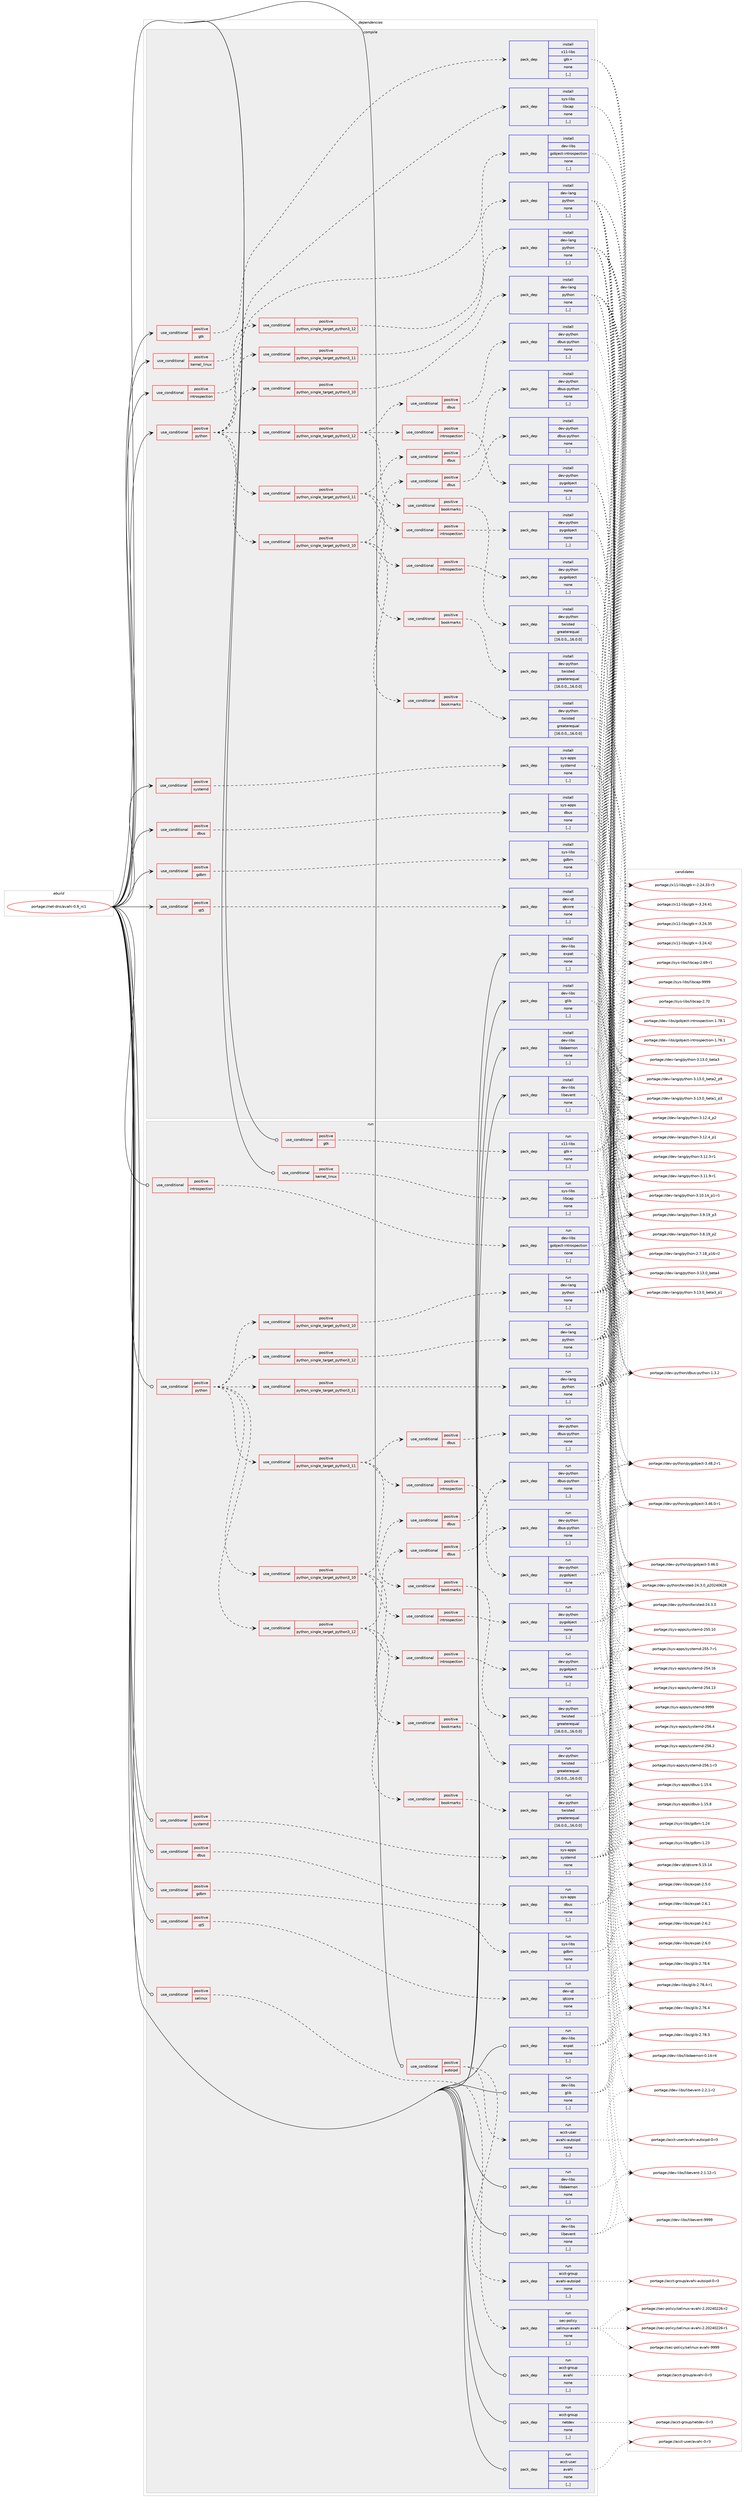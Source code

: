 digraph prolog {

# *************
# Graph options
# *************

newrank=true;
concentrate=true;
compound=true;
graph [rankdir=LR,fontname=Helvetica,fontsize=10,ranksep=1.5];#, ranksep=2.5, nodesep=0.2];
edge  [arrowhead=vee];
node  [fontname=Helvetica,fontsize=10];

# **********
# The ebuild
# **********

subgraph cluster_leftcol {
color=gray;
label=<<i>ebuild</i>>;
id [label="portage://net-dns/avahi-0.9_rc1", color=red, width=4, href="../net-dns/avahi-0.9_rc1.svg"];
}

# ****************
# The dependencies
# ****************

subgraph cluster_midcol {
color=gray;
label=<<i>dependencies</i>>;
subgraph cluster_compile {
fillcolor="#eeeeee";
style=filled;
label=<<i>compile</i>>;
subgraph cond89134 {
dependency344496 [label=<<TABLE BORDER="0" CELLBORDER="1" CELLSPACING="0" CELLPADDING="4"><TR><TD ROWSPAN="3" CELLPADDING="10">use_conditional</TD></TR><TR><TD>positive</TD></TR><TR><TD>dbus</TD></TR></TABLE>>, shape=none, color=red];
subgraph pack252771 {
dependency344497 [label=<<TABLE BORDER="0" CELLBORDER="1" CELLSPACING="0" CELLPADDING="4" WIDTH="220"><TR><TD ROWSPAN="6" CELLPADDING="30">pack_dep</TD></TR><TR><TD WIDTH="110">install</TD></TR><TR><TD>sys-apps</TD></TR><TR><TD>dbus</TD></TR><TR><TD>none</TD></TR><TR><TD>[,,]</TD></TR></TABLE>>, shape=none, color=blue];
}
dependency344496:e -> dependency344497:w [weight=20,style="dashed",arrowhead="vee"];
}
id:e -> dependency344496:w [weight=20,style="solid",arrowhead="vee"];
subgraph cond89135 {
dependency344498 [label=<<TABLE BORDER="0" CELLBORDER="1" CELLSPACING="0" CELLPADDING="4"><TR><TD ROWSPAN="3" CELLPADDING="10">use_conditional</TD></TR><TR><TD>positive</TD></TR><TR><TD>gdbm</TD></TR></TABLE>>, shape=none, color=red];
subgraph pack252772 {
dependency344499 [label=<<TABLE BORDER="0" CELLBORDER="1" CELLSPACING="0" CELLPADDING="4" WIDTH="220"><TR><TD ROWSPAN="6" CELLPADDING="30">pack_dep</TD></TR><TR><TD WIDTH="110">install</TD></TR><TR><TD>sys-libs</TD></TR><TR><TD>gdbm</TD></TR><TR><TD>none</TD></TR><TR><TD>[,,]</TD></TR></TABLE>>, shape=none, color=blue];
}
dependency344498:e -> dependency344499:w [weight=20,style="dashed",arrowhead="vee"];
}
id:e -> dependency344498:w [weight=20,style="solid",arrowhead="vee"];
subgraph cond89136 {
dependency344500 [label=<<TABLE BORDER="0" CELLBORDER="1" CELLSPACING="0" CELLPADDING="4"><TR><TD ROWSPAN="3" CELLPADDING="10">use_conditional</TD></TR><TR><TD>positive</TD></TR><TR><TD>gtk</TD></TR></TABLE>>, shape=none, color=red];
subgraph pack252773 {
dependency344501 [label=<<TABLE BORDER="0" CELLBORDER="1" CELLSPACING="0" CELLPADDING="4" WIDTH="220"><TR><TD ROWSPAN="6" CELLPADDING="30">pack_dep</TD></TR><TR><TD WIDTH="110">install</TD></TR><TR><TD>x11-libs</TD></TR><TR><TD>gtk+</TD></TR><TR><TD>none</TD></TR><TR><TD>[,,]</TD></TR></TABLE>>, shape=none, color=blue];
}
dependency344500:e -> dependency344501:w [weight=20,style="dashed",arrowhead="vee"];
}
id:e -> dependency344500:w [weight=20,style="solid",arrowhead="vee"];
subgraph cond89137 {
dependency344502 [label=<<TABLE BORDER="0" CELLBORDER="1" CELLSPACING="0" CELLPADDING="4"><TR><TD ROWSPAN="3" CELLPADDING="10">use_conditional</TD></TR><TR><TD>positive</TD></TR><TR><TD>introspection</TD></TR></TABLE>>, shape=none, color=red];
subgraph pack252774 {
dependency344503 [label=<<TABLE BORDER="0" CELLBORDER="1" CELLSPACING="0" CELLPADDING="4" WIDTH="220"><TR><TD ROWSPAN="6" CELLPADDING="30">pack_dep</TD></TR><TR><TD WIDTH="110">install</TD></TR><TR><TD>dev-libs</TD></TR><TR><TD>gobject-introspection</TD></TR><TR><TD>none</TD></TR><TR><TD>[,,]</TD></TR></TABLE>>, shape=none, color=blue];
}
dependency344502:e -> dependency344503:w [weight=20,style="dashed",arrowhead="vee"];
}
id:e -> dependency344502:w [weight=20,style="solid",arrowhead="vee"];
subgraph cond89138 {
dependency344504 [label=<<TABLE BORDER="0" CELLBORDER="1" CELLSPACING="0" CELLPADDING="4"><TR><TD ROWSPAN="3" CELLPADDING="10">use_conditional</TD></TR><TR><TD>positive</TD></TR><TR><TD>kernel_linux</TD></TR></TABLE>>, shape=none, color=red];
subgraph pack252775 {
dependency344505 [label=<<TABLE BORDER="0" CELLBORDER="1" CELLSPACING="0" CELLPADDING="4" WIDTH="220"><TR><TD ROWSPAN="6" CELLPADDING="30">pack_dep</TD></TR><TR><TD WIDTH="110">install</TD></TR><TR><TD>sys-libs</TD></TR><TR><TD>libcap</TD></TR><TR><TD>none</TD></TR><TR><TD>[,,]</TD></TR></TABLE>>, shape=none, color=blue];
}
dependency344504:e -> dependency344505:w [weight=20,style="dashed",arrowhead="vee"];
}
id:e -> dependency344504:w [weight=20,style="solid",arrowhead="vee"];
subgraph cond89139 {
dependency344506 [label=<<TABLE BORDER="0" CELLBORDER="1" CELLSPACING="0" CELLPADDING="4"><TR><TD ROWSPAN="3" CELLPADDING="10">use_conditional</TD></TR><TR><TD>positive</TD></TR><TR><TD>python</TD></TR></TABLE>>, shape=none, color=red];
subgraph cond89140 {
dependency344507 [label=<<TABLE BORDER="0" CELLBORDER="1" CELLSPACING="0" CELLPADDING="4"><TR><TD ROWSPAN="3" CELLPADDING="10">use_conditional</TD></TR><TR><TD>positive</TD></TR><TR><TD>python_single_target_python3_10</TD></TR></TABLE>>, shape=none, color=red];
subgraph pack252776 {
dependency344508 [label=<<TABLE BORDER="0" CELLBORDER="1" CELLSPACING="0" CELLPADDING="4" WIDTH="220"><TR><TD ROWSPAN="6" CELLPADDING="30">pack_dep</TD></TR><TR><TD WIDTH="110">install</TD></TR><TR><TD>dev-lang</TD></TR><TR><TD>python</TD></TR><TR><TD>none</TD></TR><TR><TD>[,,]</TD></TR></TABLE>>, shape=none, color=blue];
}
dependency344507:e -> dependency344508:w [weight=20,style="dashed",arrowhead="vee"];
}
dependency344506:e -> dependency344507:w [weight=20,style="dashed",arrowhead="vee"];
subgraph cond89141 {
dependency344509 [label=<<TABLE BORDER="0" CELLBORDER="1" CELLSPACING="0" CELLPADDING="4"><TR><TD ROWSPAN="3" CELLPADDING="10">use_conditional</TD></TR><TR><TD>positive</TD></TR><TR><TD>python_single_target_python3_11</TD></TR></TABLE>>, shape=none, color=red];
subgraph pack252777 {
dependency344510 [label=<<TABLE BORDER="0" CELLBORDER="1" CELLSPACING="0" CELLPADDING="4" WIDTH="220"><TR><TD ROWSPAN="6" CELLPADDING="30">pack_dep</TD></TR><TR><TD WIDTH="110">install</TD></TR><TR><TD>dev-lang</TD></TR><TR><TD>python</TD></TR><TR><TD>none</TD></TR><TR><TD>[,,]</TD></TR></TABLE>>, shape=none, color=blue];
}
dependency344509:e -> dependency344510:w [weight=20,style="dashed",arrowhead="vee"];
}
dependency344506:e -> dependency344509:w [weight=20,style="dashed",arrowhead="vee"];
subgraph cond89142 {
dependency344511 [label=<<TABLE BORDER="0" CELLBORDER="1" CELLSPACING="0" CELLPADDING="4"><TR><TD ROWSPAN="3" CELLPADDING="10">use_conditional</TD></TR><TR><TD>positive</TD></TR><TR><TD>python_single_target_python3_12</TD></TR></TABLE>>, shape=none, color=red];
subgraph pack252778 {
dependency344512 [label=<<TABLE BORDER="0" CELLBORDER="1" CELLSPACING="0" CELLPADDING="4" WIDTH="220"><TR><TD ROWSPAN="6" CELLPADDING="30">pack_dep</TD></TR><TR><TD WIDTH="110">install</TD></TR><TR><TD>dev-lang</TD></TR><TR><TD>python</TD></TR><TR><TD>none</TD></TR><TR><TD>[,,]</TD></TR></TABLE>>, shape=none, color=blue];
}
dependency344511:e -> dependency344512:w [weight=20,style="dashed",arrowhead="vee"];
}
dependency344506:e -> dependency344511:w [weight=20,style="dashed",arrowhead="vee"];
subgraph cond89143 {
dependency344513 [label=<<TABLE BORDER="0" CELLBORDER="1" CELLSPACING="0" CELLPADDING="4"><TR><TD ROWSPAN="3" CELLPADDING="10">use_conditional</TD></TR><TR><TD>positive</TD></TR><TR><TD>python_single_target_python3_10</TD></TR></TABLE>>, shape=none, color=red];
subgraph cond89144 {
dependency344514 [label=<<TABLE BORDER="0" CELLBORDER="1" CELLSPACING="0" CELLPADDING="4"><TR><TD ROWSPAN="3" CELLPADDING="10">use_conditional</TD></TR><TR><TD>positive</TD></TR><TR><TD>bookmarks</TD></TR></TABLE>>, shape=none, color=red];
subgraph pack252779 {
dependency344515 [label=<<TABLE BORDER="0" CELLBORDER="1" CELLSPACING="0" CELLPADDING="4" WIDTH="220"><TR><TD ROWSPAN="6" CELLPADDING="30">pack_dep</TD></TR><TR><TD WIDTH="110">install</TD></TR><TR><TD>dev-python</TD></TR><TR><TD>twisted</TD></TR><TR><TD>greaterequal</TD></TR><TR><TD>[16.0.0,,,16.0.0]</TD></TR></TABLE>>, shape=none, color=blue];
}
dependency344514:e -> dependency344515:w [weight=20,style="dashed",arrowhead="vee"];
}
dependency344513:e -> dependency344514:w [weight=20,style="dashed",arrowhead="vee"];
subgraph cond89145 {
dependency344516 [label=<<TABLE BORDER="0" CELLBORDER="1" CELLSPACING="0" CELLPADDING="4"><TR><TD ROWSPAN="3" CELLPADDING="10">use_conditional</TD></TR><TR><TD>positive</TD></TR><TR><TD>dbus</TD></TR></TABLE>>, shape=none, color=red];
subgraph pack252780 {
dependency344517 [label=<<TABLE BORDER="0" CELLBORDER="1" CELLSPACING="0" CELLPADDING="4" WIDTH="220"><TR><TD ROWSPAN="6" CELLPADDING="30">pack_dep</TD></TR><TR><TD WIDTH="110">install</TD></TR><TR><TD>dev-python</TD></TR><TR><TD>dbus-python</TD></TR><TR><TD>none</TD></TR><TR><TD>[,,]</TD></TR></TABLE>>, shape=none, color=blue];
}
dependency344516:e -> dependency344517:w [weight=20,style="dashed",arrowhead="vee"];
}
dependency344513:e -> dependency344516:w [weight=20,style="dashed",arrowhead="vee"];
subgraph cond89146 {
dependency344518 [label=<<TABLE BORDER="0" CELLBORDER="1" CELLSPACING="0" CELLPADDING="4"><TR><TD ROWSPAN="3" CELLPADDING="10">use_conditional</TD></TR><TR><TD>positive</TD></TR><TR><TD>introspection</TD></TR></TABLE>>, shape=none, color=red];
subgraph pack252781 {
dependency344519 [label=<<TABLE BORDER="0" CELLBORDER="1" CELLSPACING="0" CELLPADDING="4" WIDTH="220"><TR><TD ROWSPAN="6" CELLPADDING="30">pack_dep</TD></TR><TR><TD WIDTH="110">install</TD></TR><TR><TD>dev-python</TD></TR><TR><TD>pygobject</TD></TR><TR><TD>none</TD></TR><TR><TD>[,,]</TD></TR></TABLE>>, shape=none, color=blue];
}
dependency344518:e -> dependency344519:w [weight=20,style="dashed",arrowhead="vee"];
}
dependency344513:e -> dependency344518:w [weight=20,style="dashed",arrowhead="vee"];
}
dependency344506:e -> dependency344513:w [weight=20,style="dashed",arrowhead="vee"];
subgraph cond89147 {
dependency344520 [label=<<TABLE BORDER="0" CELLBORDER="1" CELLSPACING="0" CELLPADDING="4"><TR><TD ROWSPAN="3" CELLPADDING="10">use_conditional</TD></TR><TR><TD>positive</TD></TR><TR><TD>python_single_target_python3_11</TD></TR></TABLE>>, shape=none, color=red];
subgraph cond89148 {
dependency344521 [label=<<TABLE BORDER="0" CELLBORDER="1" CELLSPACING="0" CELLPADDING="4"><TR><TD ROWSPAN="3" CELLPADDING="10">use_conditional</TD></TR><TR><TD>positive</TD></TR><TR><TD>bookmarks</TD></TR></TABLE>>, shape=none, color=red];
subgraph pack252782 {
dependency344522 [label=<<TABLE BORDER="0" CELLBORDER="1" CELLSPACING="0" CELLPADDING="4" WIDTH="220"><TR><TD ROWSPAN="6" CELLPADDING="30">pack_dep</TD></TR><TR><TD WIDTH="110">install</TD></TR><TR><TD>dev-python</TD></TR><TR><TD>twisted</TD></TR><TR><TD>greaterequal</TD></TR><TR><TD>[16.0.0,,,16.0.0]</TD></TR></TABLE>>, shape=none, color=blue];
}
dependency344521:e -> dependency344522:w [weight=20,style="dashed",arrowhead="vee"];
}
dependency344520:e -> dependency344521:w [weight=20,style="dashed",arrowhead="vee"];
subgraph cond89149 {
dependency344523 [label=<<TABLE BORDER="0" CELLBORDER="1" CELLSPACING="0" CELLPADDING="4"><TR><TD ROWSPAN="3" CELLPADDING="10">use_conditional</TD></TR><TR><TD>positive</TD></TR><TR><TD>dbus</TD></TR></TABLE>>, shape=none, color=red];
subgraph pack252783 {
dependency344524 [label=<<TABLE BORDER="0" CELLBORDER="1" CELLSPACING="0" CELLPADDING="4" WIDTH="220"><TR><TD ROWSPAN="6" CELLPADDING="30">pack_dep</TD></TR><TR><TD WIDTH="110">install</TD></TR><TR><TD>dev-python</TD></TR><TR><TD>dbus-python</TD></TR><TR><TD>none</TD></TR><TR><TD>[,,]</TD></TR></TABLE>>, shape=none, color=blue];
}
dependency344523:e -> dependency344524:w [weight=20,style="dashed",arrowhead="vee"];
}
dependency344520:e -> dependency344523:w [weight=20,style="dashed",arrowhead="vee"];
subgraph cond89150 {
dependency344525 [label=<<TABLE BORDER="0" CELLBORDER="1" CELLSPACING="0" CELLPADDING="4"><TR><TD ROWSPAN="3" CELLPADDING="10">use_conditional</TD></TR><TR><TD>positive</TD></TR><TR><TD>introspection</TD></TR></TABLE>>, shape=none, color=red];
subgraph pack252784 {
dependency344526 [label=<<TABLE BORDER="0" CELLBORDER="1" CELLSPACING="0" CELLPADDING="4" WIDTH="220"><TR><TD ROWSPAN="6" CELLPADDING="30">pack_dep</TD></TR><TR><TD WIDTH="110">install</TD></TR><TR><TD>dev-python</TD></TR><TR><TD>pygobject</TD></TR><TR><TD>none</TD></TR><TR><TD>[,,]</TD></TR></TABLE>>, shape=none, color=blue];
}
dependency344525:e -> dependency344526:w [weight=20,style="dashed",arrowhead="vee"];
}
dependency344520:e -> dependency344525:w [weight=20,style="dashed",arrowhead="vee"];
}
dependency344506:e -> dependency344520:w [weight=20,style="dashed",arrowhead="vee"];
subgraph cond89151 {
dependency344527 [label=<<TABLE BORDER="0" CELLBORDER="1" CELLSPACING="0" CELLPADDING="4"><TR><TD ROWSPAN="3" CELLPADDING="10">use_conditional</TD></TR><TR><TD>positive</TD></TR><TR><TD>python_single_target_python3_12</TD></TR></TABLE>>, shape=none, color=red];
subgraph cond89152 {
dependency344528 [label=<<TABLE BORDER="0" CELLBORDER="1" CELLSPACING="0" CELLPADDING="4"><TR><TD ROWSPAN="3" CELLPADDING="10">use_conditional</TD></TR><TR><TD>positive</TD></TR><TR><TD>bookmarks</TD></TR></TABLE>>, shape=none, color=red];
subgraph pack252785 {
dependency344529 [label=<<TABLE BORDER="0" CELLBORDER="1" CELLSPACING="0" CELLPADDING="4" WIDTH="220"><TR><TD ROWSPAN="6" CELLPADDING="30">pack_dep</TD></TR><TR><TD WIDTH="110">install</TD></TR><TR><TD>dev-python</TD></TR><TR><TD>twisted</TD></TR><TR><TD>greaterequal</TD></TR><TR><TD>[16.0.0,,,16.0.0]</TD></TR></TABLE>>, shape=none, color=blue];
}
dependency344528:e -> dependency344529:w [weight=20,style="dashed",arrowhead="vee"];
}
dependency344527:e -> dependency344528:w [weight=20,style="dashed",arrowhead="vee"];
subgraph cond89153 {
dependency344530 [label=<<TABLE BORDER="0" CELLBORDER="1" CELLSPACING="0" CELLPADDING="4"><TR><TD ROWSPAN="3" CELLPADDING="10">use_conditional</TD></TR><TR><TD>positive</TD></TR><TR><TD>dbus</TD></TR></TABLE>>, shape=none, color=red];
subgraph pack252786 {
dependency344531 [label=<<TABLE BORDER="0" CELLBORDER="1" CELLSPACING="0" CELLPADDING="4" WIDTH="220"><TR><TD ROWSPAN="6" CELLPADDING="30">pack_dep</TD></TR><TR><TD WIDTH="110">install</TD></TR><TR><TD>dev-python</TD></TR><TR><TD>dbus-python</TD></TR><TR><TD>none</TD></TR><TR><TD>[,,]</TD></TR></TABLE>>, shape=none, color=blue];
}
dependency344530:e -> dependency344531:w [weight=20,style="dashed",arrowhead="vee"];
}
dependency344527:e -> dependency344530:w [weight=20,style="dashed",arrowhead="vee"];
subgraph cond89154 {
dependency344532 [label=<<TABLE BORDER="0" CELLBORDER="1" CELLSPACING="0" CELLPADDING="4"><TR><TD ROWSPAN="3" CELLPADDING="10">use_conditional</TD></TR><TR><TD>positive</TD></TR><TR><TD>introspection</TD></TR></TABLE>>, shape=none, color=red];
subgraph pack252787 {
dependency344533 [label=<<TABLE BORDER="0" CELLBORDER="1" CELLSPACING="0" CELLPADDING="4" WIDTH="220"><TR><TD ROWSPAN="6" CELLPADDING="30">pack_dep</TD></TR><TR><TD WIDTH="110">install</TD></TR><TR><TD>dev-python</TD></TR><TR><TD>pygobject</TD></TR><TR><TD>none</TD></TR><TR><TD>[,,]</TD></TR></TABLE>>, shape=none, color=blue];
}
dependency344532:e -> dependency344533:w [weight=20,style="dashed",arrowhead="vee"];
}
dependency344527:e -> dependency344532:w [weight=20,style="dashed",arrowhead="vee"];
}
dependency344506:e -> dependency344527:w [weight=20,style="dashed",arrowhead="vee"];
}
id:e -> dependency344506:w [weight=20,style="solid",arrowhead="vee"];
subgraph cond89155 {
dependency344534 [label=<<TABLE BORDER="0" CELLBORDER="1" CELLSPACING="0" CELLPADDING="4"><TR><TD ROWSPAN="3" CELLPADDING="10">use_conditional</TD></TR><TR><TD>positive</TD></TR><TR><TD>qt5</TD></TR></TABLE>>, shape=none, color=red];
subgraph pack252788 {
dependency344535 [label=<<TABLE BORDER="0" CELLBORDER="1" CELLSPACING="0" CELLPADDING="4" WIDTH="220"><TR><TD ROWSPAN="6" CELLPADDING="30">pack_dep</TD></TR><TR><TD WIDTH="110">install</TD></TR><TR><TD>dev-qt</TD></TR><TR><TD>qtcore</TD></TR><TR><TD>none</TD></TR><TR><TD>[,,]</TD></TR></TABLE>>, shape=none, color=blue];
}
dependency344534:e -> dependency344535:w [weight=20,style="dashed",arrowhead="vee"];
}
id:e -> dependency344534:w [weight=20,style="solid",arrowhead="vee"];
subgraph cond89156 {
dependency344536 [label=<<TABLE BORDER="0" CELLBORDER="1" CELLSPACING="0" CELLPADDING="4"><TR><TD ROWSPAN="3" CELLPADDING="10">use_conditional</TD></TR><TR><TD>positive</TD></TR><TR><TD>systemd</TD></TR></TABLE>>, shape=none, color=red];
subgraph pack252789 {
dependency344537 [label=<<TABLE BORDER="0" CELLBORDER="1" CELLSPACING="0" CELLPADDING="4" WIDTH="220"><TR><TD ROWSPAN="6" CELLPADDING="30">pack_dep</TD></TR><TR><TD WIDTH="110">install</TD></TR><TR><TD>sys-apps</TD></TR><TR><TD>systemd</TD></TR><TR><TD>none</TD></TR><TR><TD>[,,]</TD></TR></TABLE>>, shape=none, color=blue];
}
dependency344536:e -> dependency344537:w [weight=20,style="dashed",arrowhead="vee"];
}
id:e -> dependency344536:w [weight=20,style="solid",arrowhead="vee"];
subgraph pack252790 {
dependency344538 [label=<<TABLE BORDER="0" CELLBORDER="1" CELLSPACING="0" CELLPADDING="4" WIDTH="220"><TR><TD ROWSPAN="6" CELLPADDING="30">pack_dep</TD></TR><TR><TD WIDTH="110">install</TD></TR><TR><TD>dev-libs</TD></TR><TR><TD>expat</TD></TR><TR><TD>none</TD></TR><TR><TD>[,,]</TD></TR></TABLE>>, shape=none, color=blue];
}
id:e -> dependency344538:w [weight=20,style="solid",arrowhead="vee"];
subgraph pack252791 {
dependency344539 [label=<<TABLE BORDER="0" CELLBORDER="1" CELLSPACING="0" CELLPADDING="4" WIDTH="220"><TR><TD ROWSPAN="6" CELLPADDING="30">pack_dep</TD></TR><TR><TD WIDTH="110">install</TD></TR><TR><TD>dev-libs</TD></TR><TR><TD>glib</TD></TR><TR><TD>none</TD></TR><TR><TD>[,,]</TD></TR></TABLE>>, shape=none, color=blue];
}
id:e -> dependency344539:w [weight=20,style="solid",arrowhead="vee"];
subgraph pack252792 {
dependency344540 [label=<<TABLE BORDER="0" CELLBORDER="1" CELLSPACING="0" CELLPADDING="4" WIDTH="220"><TR><TD ROWSPAN="6" CELLPADDING="30">pack_dep</TD></TR><TR><TD WIDTH="110">install</TD></TR><TR><TD>dev-libs</TD></TR><TR><TD>libdaemon</TD></TR><TR><TD>none</TD></TR><TR><TD>[,,]</TD></TR></TABLE>>, shape=none, color=blue];
}
id:e -> dependency344540:w [weight=20,style="solid",arrowhead="vee"];
subgraph pack252793 {
dependency344541 [label=<<TABLE BORDER="0" CELLBORDER="1" CELLSPACING="0" CELLPADDING="4" WIDTH="220"><TR><TD ROWSPAN="6" CELLPADDING="30">pack_dep</TD></TR><TR><TD WIDTH="110">install</TD></TR><TR><TD>dev-libs</TD></TR><TR><TD>libevent</TD></TR><TR><TD>none</TD></TR><TR><TD>[,,]</TD></TR></TABLE>>, shape=none, color=blue];
}
id:e -> dependency344541:w [weight=20,style="solid",arrowhead="vee"];
}
subgraph cluster_compileandrun {
fillcolor="#eeeeee";
style=filled;
label=<<i>compile and run</i>>;
}
subgraph cluster_run {
fillcolor="#eeeeee";
style=filled;
label=<<i>run</i>>;
subgraph cond89157 {
dependency344542 [label=<<TABLE BORDER="0" CELLBORDER="1" CELLSPACING="0" CELLPADDING="4"><TR><TD ROWSPAN="3" CELLPADDING="10">use_conditional</TD></TR><TR><TD>positive</TD></TR><TR><TD>autoipd</TD></TR></TABLE>>, shape=none, color=red];
subgraph pack252794 {
dependency344543 [label=<<TABLE BORDER="0" CELLBORDER="1" CELLSPACING="0" CELLPADDING="4" WIDTH="220"><TR><TD ROWSPAN="6" CELLPADDING="30">pack_dep</TD></TR><TR><TD WIDTH="110">run</TD></TR><TR><TD>acct-user</TD></TR><TR><TD>avahi-autoipd</TD></TR><TR><TD>none</TD></TR><TR><TD>[,,]</TD></TR></TABLE>>, shape=none, color=blue];
}
dependency344542:e -> dependency344543:w [weight=20,style="dashed",arrowhead="vee"];
subgraph pack252795 {
dependency344544 [label=<<TABLE BORDER="0" CELLBORDER="1" CELLSPACING="0" CELLPADDING="4" WIDTH="220"><TR><TD ROWSPAN="6" CELLPADDING="30">pack_dep</TD></TR><TR><TD WIDTH="110">run</TD></TR><TR><TD>acct-group</TD></TR><TR><TD>avahi-autoipd</TD></TR><TR><TD>none</TD></TR><TR><TD>[,,]</TD></TR></TABLE>>, shape=none, color=blue];
}
dependency344542:e -> dependency344544:w [weight=20,style="dashed",arrowhead="vee"];
}
id:e -> dependency344542:w [weight=20,style="solid",arrowhead="odot"];
subgraph cond89158 {
dependency344545 [label=<<TABLE BORDER="0" CELLBORDER="1" CELLSPACING="0" CELLPADDING="4"><TR><TD ROWSPAN="3" CELLPADDING="10">use_conditional</TD></TR><TR><TD>positive</TD></TR><TR><TD>dbus</TD></TR></TABLE>>, shape=none, color=red];
subgraph pack252796 {
dependency344546 [label=<<TABLE BORDER="0" CELLBORDER="1" CELLSPACING="0" CELLPADDING="4" WIDTH="220"><TR><TD ROWSPAN="6" CELLPADDING="30">pack_dep</TD></TR><TR><TD WIDTH="110">run</TD></TR><TR><TD>sys-apps</TD></TR><TR><TD>dbus</TD></TR><TR><TD>none</TD></TR><TR><TD>[,,]</TD></TR></TABLE>>, shape=none, color=blue];
}
dependency344545:e -> dependency344546:w [weight=20,style="dashed",arrowhead="vee"];
}
id:e -> dependency344545:w [weight=20,style="solid",arrowhead="odot"];
subgraph cond89159 {
dependency344547 [label=<<TABLE BORDER="0" CELLBORDER="1" CELLSPACING="0" CELLPADDING="4"><TR><TD ROWSPAN="3" CELLPADDING="10">use_conditional</TD></TR><TR><TD>positive</TD></TR><TR><TD>gdbm</TD></TR></TABLE>>, shape=none, color=red];
subgraph pack252797 {
dependency344548 [label=<<TABLE BORDER="0" CELLBORDER="1" CELLSPACING="0" CELLPADDING="4" WIDTH="220"><TR><TD ROWSPAN="6" CELLPADDING="30">pack_dep</TD></TR><TR><TD WIDTH="110">run</TD></TR><TR><TD>sys-libs</TD></TR><TR><TD>gdbm</TD></TR><TR><TD>none</TD></TR><TR><TD>[,,]</TD></TR></TABLE>>, shape=none, color=blue];
}
dependency344547:e -> dependency344548:w [weight=20,style="dashed",arrowhead="vee"];
}
id:e -> dependency344547:w [weight=20,style="solid",arrowhead="odot"];
subgraph cond89160 {
dependency344549 [label=<<TABLE BORDER="0" CELLBORDER="1" CELLSPACING="0" CELLPADDING="4"><TR><TD ROWSPAN="3" CELLPADDING="10">use_conditional</TD></TR><TR><TD>positive</TD></TR><TR><TD>gtk</TD></TR></TABLE>>, shape=none, color=red];
subgraph pack252798 {
dependency344550 [label=<<TABLE BORDER="0" CELLBORDER="1" CELLSPACING="0" CELLPADDING="4" WIDTH="220"><TR><TD ROWSPAN="6" CELLPADDING="30">pack_dep</TD></TR><TR><TD WIDTH="110">run</TD></TR><TR><TD>x11-libs</TD></TR><TR><TD>gtk+</TD></TR><TR><TD>none</TD></TR><TR><TD>[,,]</TD></TR></TABLE>>, shape=none, color=blue];
}
dependency344549:e -> dependency344550:w [weight=20,style="dashed",arrowhead="vee"];
}
id:e -> dependency344549:w [weight=20,style="solid",arrowhead="odot"];
subgraph cond89161 {
dependency344551 [label=<<TABLE BORDER="0" CELLBORDER="1" CELLSPACING="0" CELLPADDING="4"><TR><TD ROWSPAN="3" CELLPADDING="10">use_conditional</TD></TR><TR><TD>positive</TD></TR><TR><TD>introspection</TD></TR></TABLE>>, shape=none, color=red];
subgraph pack252799 {
dependency344552 [label=<<TABLE BORDER="0" CELLBORDER="1" CELLSPACING="0" CELLPADDING="4" WIDTH="220"><TR><TD ROWSPAN="6" CELLPADDING="30">pack_dep</TD></TR><TR><TD WIDTH="110">run</TD></TR><TR><TD>dev-libs</TD></TR><TR><TD>gobject-introspection</TD></TR><TR><TD>none</TD></TR><TR><TD>[,,]</TD></TR></TABLE>>, shape=none, color=blue];
}
dependency344551:e -> dependency344552:w [weight=20,style="dashed",arrowhead="vee"];
}
id:e -> dependency344551:w [weight=20,style="solid",arrowhead="odot"];
subgraph cond89162 {
dependency344553 [label=<<TABLE BORDER="0" CELLBORDER="1" CELLSPACING="0" CELLPADDING="4"><TR><TD ROWSPAN="3" CELLPADDING="10">use_conditional</TD></TR><TR><TD>positive</TD></TR><TR><TD>kernel_linux</TD></TR></TABLE>>, shape=none, color=red];
subgraph pack252800 {
dependency344554 [label=<<TABLE BORDER="0" CELLBORDER="1" CELLSPACING="0" CELLPADDING="4" WIDTH="220"><TR><TD ROWSPAN="6" CELLPADDING="30">pack_dep</TD></TR><TR><TD WIDTH="110">run</TD></TR><TR><TD>sys-libs</TD></TR><TR><TD>libcap</TD></TR><TR><TD>none</TD></TR><TR><TD>[,,]</TD></TR></TABLE>>, shape=none, color=blue];
}
dependency344553:e -> dependency344554:w [weight=20,style="dashed",arrowhead="vee"];
}
id:e -> dependency344553:w [weight=20,style="solid",arrowhead="odot"];
subgraph cond89163 {
dependency344555 [label=<<TABLE BORDER="0" CELLBORDER="1" CELLSPACING="0" CELLPADDING="4"><TR><TD ROWSPAN="3" CELLPADDING="10">use_conditional</TD></TR><TR><TD>positive</TD></TR><TR><TD>python</TD></TR></TABLE>>, shape=none, color=red];
subgraph cond89164 {
dependency344556 [label=<<TABLE BORDER="0" CELLBORDER="1" CELLSPACING="0" CELLPADDING="4"><TR><TD ROWSPAN="3" CELLPADDING="10">use_conditional</TD></TR><TR><TD>positive</TD></TR><TR><TD>python_single_target_python3_10</TD></TR></TABLE>>, shape=none, color=red];
subgraph pack252801 {
dependency344557 [label=<<TABLE BORDER="0" CELLBORDER="1" CELLSPACING="0" CELLPADDING="4" WIDTH="220"><TR><TD ROWSPAN="6" CELLPADDING="30">pack_dep</TD></TR><TR><TD WIDTH="110">run</TD></TR><TR><TD>dev-lang</TD></TR><TR><TD>python</TD></TR><TR><TD>none</TD></TR><TR><TD>[,,]</TD></TR></TABLE>>, shape=none, color=blue];
}
dependency344556:e -> dependency344557:w [weight=20,style="dashed",arrowhead="vee"];
}
dependency344555:e -> dependency344556:w [weight=20,style="dashed",arrowhead="vee"];
subgraph cond89165 {
dependency344558 [label=<<TABLE BORDER="0" CELLBORDER="1" CELLSPACING="0" CELLPADDING="4"><TR><TD ROWSPAN="3" CELLPADDING="10">use_conditional</TD></TR><TR><TD>positive</TD></TR><TR><TD>python_single_target_python3_11</TD></TR></TABLE>>, shape=none, color=red];
subgraph pack252802 {
dependency344559 [label=<<TABLE BORDER="0" CELLBORDER="1" CELLSPACING="0" CELLPADDING="4" WIDTH="220"><TR><TD ROWSPAN="6" CELLPADDING="30">pack_dep</TD></TR><TR><TD WIDTH="110">run</TD></TR><TR><TD>dev-lang</TD></TR><TR><TD>python</TD></TR><TR><TD>none</TD></TR><TR><TD>[,,]</TD></TR></TABLE>>, shape=none, color=blue];
}
dependency344558:e -> dependency344559:w [weight=20,style="dashed",arrowhead="vee"];
}
dependency344555:e -> dependency344558:w [weight=20,style="dashed",arrowhead="vee"];
subgraph cond89166 {
dependency344560 [label=<<TABLE BORDER="0" CELLBORDER="1" CELLSPACING="0" CELLPADDING="4"><TR><TD ROWSPAN="3" CELLPADDING="10">use_conditional</TD></TR><TR><TD>positive</TD></TR><TR><TD>python_single_target_python3_12</TD></TR></TABLE>>, shape=none, color=red];
subgraph pack252803 {
dependency344561 [label=<<TABLE BORDER="0" CELLBORDER="1" CELLSPACING="0" CELLPADDING="4" WIDTH="220"><TR><TD ROWSPAN="6" CELLPADDING="30">pack_dep</TD></TR><TR><TD WIDTH="110">run</TD></TR><TR><TD>dev-lang</TD></TR><TR><TD>python</TD></TR><TR><TD>none</TD></TR><TR><TD>[,,]</TD></TR></TABLE>>, shape=none, color=blue];
}
dependency344560:e -> dependency344561:w [weight=20,style="dashed",arrowhead="vee"];
}
dependency344555:e -> dependency344560:w [weight=20,style="dashed",arrowhead="vee"];
subgraph cond89167 {
dependency344562 [label=<<TABLE BORDER="0" CELLBORDER="1" CELLSPACING="0" CELLPADDING="4"><TR><TD ROWSPAN="3" CELLPADDING="10">use_conditional</TD></TR><TR><TD>positive</TD></TR><TR><TD>python_single_target_python3_10</TD></TR></TABLE>>, shape=none, color=red];
subgraph cond89168 {
dependency344563 [label=<<TABLE BORDER="0" CELLBORDER="1" CELLSPACING="0" CELLPADDING="4"><TR><TD ROWSPAN="3" CELLPADDING="10">use_conditional</TD></TR><TR><TD>positive</TD></TR><TR><TD>bookmarks</TD></TR></TABLE>>, shape=none, color=red];
subgraph pack252804 {
dependency344564 [label=<<TABLE BORDER="0" CELLBORDER="1" CELLSPACING="0" CELLPADDING="4" WIDTH="220"><TR><TD ROWSPAN="6" CELLPADDING="30">pack_dep</TD></TR><TR><TD WIDTH="110">run</TD></TR><TR><TD>dev-python</TD></TR><TR><TD>twisted</TD></TR><TR><TD>greaterequal</TD></TR><TR><TD>[16.0.0,,,16.0.0]</TD></TR></TABLE>>, shape=none, color=blue];
}
dependency344563:e -> dependency344564:w [weight=20,style="dashed",arrowhead="vee"];
}
dependency344562:e -> dependency344563:w [weight=20,style="dashed",arrowhead="vee"];
subgraph cond89169 {
dependency344565 [label=<<TABLE BORDER="0" CELLBORDER="1" CELLSPACING="0" CELLPADDING="4"><TR><TD ROWSPAN="3" CELLPADDING="10">use_conditional</TD></TR><TR><TD>positive</TD></TR><TR><TD>dbus</TD></TR></TABLE>>, shape=none, color=red];
subgraph pack252805 {
dependency344566 [label=<<TABLE BORDER="0" CELLBORDER="1" CELLSPACING="0" CELLPADDING="4" WIDTH="220"><TR><TD ROWSPAN="6" CELLPADDING="30">pack_dep</TD></TR><TR><TD WIDTH="110">run</TD></TR><TR><TD>dev-python</TD></TR><TR><TD>dbus-python</TD></TR><TR><TD>none</TD></TR><TR><TD>[,,]</TD></TR></TABLE>>, shape=none, color=blue];
}
dependency344565:e -> dependency344566:w [weight=20,style="dashed",arrowhead="vee"];
}
dependency344562:e -> dependency344565:w [weight=20,style="dashed",arrowhead="vee"];
subgraph cond89170 {
dependency344567 [label=<<TABLE BORDER="0" CELLBORDER="1" CELLSPACING="0" CELLPADDING="4"><TR><TD ROWSPAN="3" CELLPADDING="10">use_conditional</TD></TR><TR><TD>positive</TD></TR><TR><TD>introspection</TD></TR></TABLE>>, shape=none, color=red];
subgraph pack252806 {
dependency344568 [label=<<TABLE BORDER="0" CELLBORDER="1" CELLSPACING="0" CELLPADDING="4" WIDTH="220"><TR><TD ROWSPAN="6" CELLPADDING="30">pack_dep</TD></TR><TR><TD WIDTH="110">run</TD></TR><TR><TD>dev-python</TD></TR><TR><TD>pygobject</TD></TR><TR><TD>none</TD></TR><TR><TD>[,,]</TD></TR></TABLE>>, shape=none, color=blue];
}
dependency344567:e -> dependency344568:w [weight=20,style="dashed",arrowhead="vee"];
}
dependency344562:e -> dependency344567:w [weight=20,style="dashed",arrowhead="vee"];
}
dependency344555:e -> dependency344562:w [weight=20,style="dashed",arrowhead="vee"];
subgraph cond89171 {
dependency344569 [label=<<TABLE BORDER="0" CELLBORDER="1" CELLSPACING="0" CELLPADDING="4"><TR><TD ROWSPAN="3" CELLPADDING="10">use_conditional</TD></TR><TR><TD>positive</TD></TR><TR><TD>python_single_target_python3_11</TD></TR></TABLE>>, shape=none, color=red];
subgraph cond89172 {
dependency344570 [label=<<TABLE BORDER="0" CELLBORDER="1" CELLSPACING="0" CELLPADDING="4"><TR><TD ROWSPAN="3" CELLPADDING="10">use_conditional</TD></TR><TR><TD>positive</TD></TR><TR><TD>bookmarks</TD></TR></TABLE>>, shape=none, color=red];
subgraph pack252807 {
dependency344571 [label=<<TABLE BORDER="0" CELLBORDER="1" CELLSPACING="0" CELLPADDING="4" WIDTH="220"><TR><TD ROWSPAN="6" CELLPADDING="30">pack_dep</TD></TR><TR><TD WIDTH="110">run</TD></TR><TR><TD>dev-python</TD></TR><TR><TD>twisted</TD></TR><TR><TD>greaterequal</TD></TR><TR><TD>[16.0.0,,,16.0.0]</TD></TR></TABLE>>, shape=none, color=blue];
}
dependency344570:e -> dependency344571:w [weight=20,style="dashed",arrowhead="vee"];
}
dependency344569:e -> dependency344570:w [weight=20,style="dashed",arrowhead="vee"];
subgraph cond89173 {
dependency344572 [label=<<TABLE BORDER="0" CELLBORDER="1" CELLSPACING="0" CELLPADDING="4"><TR><TD ROWSPAN="3" CELLPADDING="10">use_conditional</TD></TR><TR><TD>positive</TD></TR><TR><TD>dbus</TD></TR></TABLE>>, shape=none, color=red];
subgraph pack252808 {
dependency344573 [label=<<TABLE BORDER="0" CELLBORDER="1" CELLSPACING="0" CELLPADDING="4" WIDTH="220"><TR><TD ROWSPAN="6" CELLPADDING="30">pack_dep</TD></TR><TR><TD WIDTH="110">run</TD></TR><TR><TD>dev-python</TD></TR><TR><TD>dbus-python</TD></TR><TR><TD>none</TD></TR><TR><TD>[,,]</TD></TR></TABLE>>, shape=none, color=blue];
}
dependency344572:e -> dependency344573:w [weight=20,style="dashed",arrowhead="vee"];
}
dependency344569:e -> dependency344572:w [weight=20,style="dashed",arrowhead="vee"];
subgraph cond89174 {
dependency344574 [label=<<TABLE BORDER="0" CELLBORDER="1" CELLSPACING="0" CELLPADDING="4"><TR><TD ROWSPAN="3" CELLPADDING="10">use_conditional</TD></TR><TR><TD>positive</TD></TR><TR><TD>introspection</TD></TR></TABLE>>, shape=none, color=red];
subgraph pack252809 {
dependency344575 [label=<<TABLE BORDER="0" CELLBORDER="1" CELLSPACING="0" CELLPADDING="4" WIDTH="220"><TR><TD ROWSPAN="6" CELLPADDING="30">pack_dep</TD></TR><TR><TD WIDTH="110">run</TD></TR><TR><TD>dev-python</TD></TR><TR><TD>pygobject</TD></TR><TR><TD>none</TD></TR><TR><TD>[,,]</TD></TR></TABLE>>, shape=none, color=blue];
}
dependency344574:e -> dependency344575:w [weight=20,style="dashed",arrowhead="vee"];
}
dependency344569:e -> dependency344574:w [weight=20,style="dashed",arrowhead="vee"];
}
dependency344555:e -> dependency344569:w [weight=20,style="dashed",arrowhead="vee"];
subgraph cond89175 {
dependency344576 [label=<<TABLE BORDER="0" CELLBORDER="1" CELLSPACING="0" CELLPADDING="4"><TR><TD ROWSPAN="3" CELLPADDING="10">use_conditional</TD></TR><TR><TD>positive</TD></TR><TR><TD>python_single_target_python3_12</TD></TR></TABLE>>, shape=none, color=red];
subgraph cond89176 {
dependency344577 [label=<<TABLE BORDER="0" CELLBORDER="1" CELLSPACING="0" CELLPADDING="4"><TR><TD ROWSPAN="3" CELLPADDING="10">use_conditional</TD></TR><TR><TD>positive</TD></TR><TR><TD>bookmarks</TD></TR></TABLE>>, shape=none, color=red];
subgraph pack252810 {
dependency344578 [label=<<TABLE BORDER="0" CELLBORDER="1" CELLSPACING="0" CELLPADDING="4" WIDTH="220"><TR><TD ROWSPAN="6" CELLPADDING="30">pack_dep</TD></TR><TR><TD WIDTH="110">run</TD></TR><TR><TD>dev-python</TD></TR><TR><TD>twisted</TD></TR><TR><TD>greaterequal</TD></TR><TR><TD>[16.0.0,,,16.0.0]</TD></TR></TABLE>>, shape=none, color=blue];
}
dependency344577:e -> dependency344578:w [weight=20,style="dashed",arrowhead="vee"];
}
dependency344576:e -> dependency344577:w [weight=20,style="dashed",arrowhead="vee"];
subgraph cond89177 {
dependency344579 [label=<<TABLE BORDER="0" CELLBORDER="1" CELLSPACING="0" CELLPADDING="4"><TR><TD ROWSPAN="3" CELLPADDING="10">use_conditional</TD></TR><TR><TD>positive</TD></TR><TR><TD>dbus</TD></TR></TABLE>>, shape=none, color=red];
subgraph pack252811 {
dependency344580 [label=<<TABLE BORDER="0" CELLBORDER="1" CELLSPACING="0" CELLPADDING="4" WIDTH="220"><TR><TD ROWSPAN="6" CELLPADDING="30">pack_dep</TD></TR><TR><TD WIDTH="110">run</TD></TR><TR><TD>dev-python</TD></TR><TR><TD>dbus-python</TD></TR><TR><TD>none</TD></TR><TR><TD>[,,]</TD></TR></TABLE>>, shape=none, color=blue];
}
dependency344579:e -> dependency344580:w [weight=20,style="dashed",arrowhead="vee"];
}
dependency344576:e -> dependency344579:w [weight=20,style="dashed",arrowhead="vee"];
subgraph cond89178 {
dependency344581 [label=<<TABLE BORDER="0" CELLBORDER="1" CELLSPACING="0" CELLPADDING="4"><TR><TD ROWSPAN="3" CELLPADDING="10">use_conditional</TD></TR><TR><TD>positive</TD></TR><TR><TD>introspection</TD></TR></TABLE>>, shape=none, color=red];
subgraph pack252812 {
dependency344582 [label=<<TABLE BORDER="0" CELLBORDER="1" CELLSPACING="0" CELLPADDING="4" WIDTH="220"><TR><TD ROWSPAN="6" CELLPADDING="30">pack_dep</TD></TR><TR><TD WIDTH="110">run</TD></TR><TR><TD>dev-python</TD></TR><TR><TD>pygobject</TD></TR><TR><TD>none</TD></TR><TR><TD>[,,]</TD></TR></TABLE>>, shape=none, color=blue];
}
dependency344581:e -> dependency344582:w [weight=20,style="dashed",arrowhead="vee"];
}
dependency344576:e -> dependency344581:w [weight=20,style="dashed",arrowhead="vee"];
}
dependency344555:e -> dependency344576:w [weight=20,style="dashed",arrowhead="vee"];
}
id:e -> dependency344555:w [weight=20,style="solid",arrowhead="odot"];
subgraph cond89179 {
dependency344583 [label=<<TABLE BORDER="0" CELLBORDER="1" CELLSPACING="0" CELLPADDING="4"><TR><TD ROWSPAN="3" CELLPADDING="10">use_conditional</TD></TR><TR><TD>positive</TD></TR><TR><TD>qt5</TD></TR></TABLE>>, shape=none, color=red];
subgraph pack252813 {
dependency344584 [label=<<TABLE BORDER="0" CELLBORDER="1" CELLSPACING="0" CELLPADDING="4" WIDTH="220"><TR><TD ROWSPAN="6" CELLPADDING="30">pack_dep</TD></TR><TR><TD WIDTH="110">run</TD></TR><TR><TD>dev-qt</TD></TR><TR><TD>qtcore</TD></TR><TR><TD>none</TD></TR><TR><TD>[,,]</TD></TR></TABLE>>, shape=none, color=blue];
}
dependency344583:e -> dependency344584:w [weight=20,style="dashed",arrowhead="vee"];
}
id:e -> dependency344583:w [weight=20,style="solid",arrowhead="odot"];
subgraph cond89180 {
dependency344585 [label=<<TABLE BORDER="0" CELLBORDER="1" CELLSPACING="0" CELLPADDING="4"><TR><TD ROWSPAN="3" CELLPADDING="10">use_conditional</TD></TR><TR><TD>positive</TD></TR><TR><TD>selinux</TD></TR></TABLE>>, shape=none, color=red];
subgraph pack252814 {
dependency344586 [label=<<TABLE BORDER="0" CELLBORDER="1" CELLSPACING="0" CELLPADDING="4" WIDTH="220"><TR><TD ROWSPAN="6" CELLPADDING="30">pack_dep</TD></TR><TR><TD WIDTH="110">run</TD></TR><TR><TD>sec-policy</TD></TR><TR><TD>selinux-avahi</TD></TR><TR><TD>none</TD></TR><TR><TD>[,,]</TD></TR></TABLE>>, shape=none, color=blue];
}
dependency344585:e -> dependency344586:w [weight=20,style="dashed",arrowhead="vee"];
}
id:e -> dependency344585:w [weight=20,style="solid",arrowhead="odot"];
subgraph cond89181 {
dependency344587 [label=<<TABLE BORDER="0" CELLBORDER="1" CELLSPACING="0" CELLPADDING="4"><TR><TD ROWSPAN="3" CELLPADDING="10">use_conditional</TD></TR><TR><TD>positive</TD></TR><TR><TD>systemd</TD></TR></TABLE>>, shape=none, color=red];
subgraph pack252815 {
dependency344588 [label=<<TABLE BORDER="0" CELLBORDER="1" CELLSPACING="0" CELLPADDING="4" WIDTH="220"><TR><TD ROWSPAN="6" CELLPADDING="30">pack_dep</TD></TR><TR><TD WIDTH="110">run</TD></TR><TR><TD>sys-apps</TD></TR><TR><TD>systemd</TD></TR><TR><TD>none</TD></TR><TR><TD>[,,]</TD></TR></TABLE>>, shape=none, color=blue];
}
dependency344587:e -> dependency344588:w [weight=20,style="dashed",arrowhead="vee"];
}
id:e -> dependency344587:w [weight=20,style="solid",arrowhead="odot"];
subgraph pack252816 {
dependency344589 [label=<<TABLE BORDER="0" CELLBORDER="1" CELLSPACING="0" CELLPADDING="4" WIDTH="220"><TR><TD ROWSPAN="6" CELLPADDING="30">pack_dep</TD></TR><TR><TD WIDTH="110">run</TD></TR><TR><TD>acct-group</TD></TR><TR><TD>avahi</TD></TR><TR><TD>none</TD></TR><TR><TD>[,,]</TD></TR></TABLE>>, shape=none, color=blue];
}
id:e -> dependency344589:w [weight=20,style="solid",arrowhead="odot"];
subgraph pack252817 {
dependency344590 [label=<<TABLE BORDER="0" CELLBORDER="1" CELLSPACING="0" CELLPADDING="4" WIDTH="220"><TR><TD ROWSPAN="6" CELLPADDING="30">pack_dep</TD></TR><TR><TD WIDTH="110">run</TD></TR><TR><TD>acct-group</TD></TR><TR><TD>netdev</TD></TR><TR><TD>none</TD></TR><TR><TD>[,,]</TD></TR></TABLE>>, shape=none, color=blue];
}
id:e -> dependency344590:w [weight=20,style="solid",arrowhead="odot"];
subgraph pack252818 {
dependency344591 [label=<<TABLE BORDER="0" CELLBORDER="1" CELLSPACING="0" CELLPADDING="4" WIDTH="220"><TR><TD ROWSPAN="6" CELLPADDING="30">pack_dep</TD></TR><TR><TD WIDTH="110">run</TD></TR><TR><TD>acct-user</TD></TR><TR><TD>avahi</TD></TR><TR><TD>none</TD></TR><TR><TD>[,,]</TD></TR></TABLE>>, shape=none, color=blue];
}
id:e -> dependency344591:w [weight=20,style="solid",arrowhead="odot"];
subgraph pack252819 {
dependency344592 [label=<<TABLE BORDER="0" CELLBORDER="1" CELLSPACING="0" CELLPADDING="4" WIDTH="220"><TR><TD ROWSPAN="6" CELLPADDING="30">pack_dep</TD></TR><TR><TD WIDTH="110">run</TD></TR><TR><TD>dev-libs</TD></TR><TR><TD>expat</TD></TR><TR><TD>none</TD></TR><TR><TD>[,,]</TD></TR></TABLE>>, shape=none, color=blue];
}
id:e -> dependency344592:w [weight=20,style="solid",arrowhead="odot"];
subgraph pack252820 {
dependency344593 [label=<<TABLE BORDER="0" CELLBORDER="1" CELLSPACING="0" CELLPADDING="4" WIDTH="220"><TR><TD ROWSPAN="6" CELLPADDING="30">pack_dep</TD></TR><TR><TD WIDTH="110">run</TD></TR><TR><TD>dev-libs</TD></TR><TR><TD>glib</TD></TR><TR><TD>none</TD></TR><TR><TD>[,,]</TD></TR></TABLE>>, shape=none, color=blue];
}
id:e -> dependency344593:w [weight=20,style="solid",arrowhead="odot"];
subgraph pack252821 {
dependency344594 [label=<<TABLE BORDER="0" CELLBORDER="1" CELLSPACING="0" CELLPADDING="4" WIDTH="220"><TR><TD ROWSPAN="6" CELLPADDING="30">pack_dep</TD></TR><TR><TD WIDTH="110">run</TD></TR><TR><TD>dev-libs</TD></TR><TR><TD>libdaemon</TD></TR><TR><TD>none</TD></TR><TR><TD>[,,]</TD></TR></TABLE>>, shape=none, color=blue];
}
id:e -> dependency344594:w [weight=20,style="solid",arrowhead="odot"];
subgraph pack252822 {
dependency344595 [label=<<TABLE BORDER="0" CELLBORDER="1" CELLSPACING="0" CELLPADDING="4" WIDTH="220"><TR><TD ROWSPAN="6" CELLPADDING="30">pack_dep</TD></TR><TR><TD WIDTH="110">run</TD></TR><TR><TD>dev-libs</TD></TR><TR><TD>libevent</TD></TR><TR><TD>none</TD></TR><TR><TD>[,,]</TD></TR></TABLE>>, shape=none, color=blue];
}
id:e -> dependency344595:w [weight=20,style="solid",arrowhead="odot"];
}
}

# **************
# The candidates
# **************

subgraph cluster_choices {
rank=same;
color=gray;
label=<<i>candidates</i>>;

subgraph choice252771 {
color=black;
nodesep=1;
choice1151211154597112112115471009811711545494649534656 [label="portage://sys-apps/dbus-1.15.8", color=red, width=4,href="../sys-apps/dbus-1.15.8.svg"];
choice1151211154597112112115471009811711545494649534654 [label="portage://sys-apps/dbus-1.15.6", color=red, width=4,href="../sys-apps/dbus-1.15.6.svg"];
dependency344497:e -> choice1151211154597112112115471009811711545494649534656:w [style=dotted,weight="100"];
dependency344497:e -> choice1151211154597112112115471009811711545494649534654:w [style=dotted,weight="100"];
}
subgraph choice252772 {
color=black;
nodesep=1;
choice115121115451081059811547103100981094549465052 [label="portage://sys-libs/gdbm-1.24", color=red, width=4,href="../sys-libs/gdbm-1.24.svg"];
choice115121115451081059811547103100981094549465051 [label="portage://sys-libs/gdbm-1.23", color=red, width=4,href="../sys-libs/gdbm-1.23.svg"];
dependency344499:e -> choice115121115451081059811547103100981094549465052:w [style=dotted,weight="100"];
dependency344499:e -> choice115121115451081059811547103100981094549465051:w [style=dotted,weight="100"];
}
subgraph choice252773 {
color=black;
nodesep=1;
choice1204949451081059811547103116107434551465052465250 [label="portage://x11-libs/gtk+-3.24.42", color=red, width=4,href="../x11-libs/gtk+-3.24.42.svg"];
choice1204949451081059811547103116107434551465052465249 [label="portage://x11-libs/gtk+-3.24.41", color=red, width=4,href="../x11-libs/gtk+-3.24.41.svg"];
choice1204949451081059811547103116107434551465052465153 [label="portage://x11-libs/gtk+-3.24.35", color=red, width=4,href="../x11-libs/gtk+-3.24.35.svg"];
choice12049494510810598115471031161074345504650524651514511451 [label="portage://x11-libs/gtk+-2.24.33-r3", color=red, width=4,href="../x11-libs/gtk+-2.24.33-r3.svg"];
dependency344501:e -> choice1204949451081059811547103116107434551465052465250:w [style=dotted,weight="100"];
dependency344501:e -> choice1204949451081059811547103116107434551465052465249:w [style=dotted,weight="100"];
dependency344501:e -> choice1204949451081059811547103116107434551465052465153:w [style=dotted,weight="100"];
dependency344501:e -> choice12049494510810598115471031161074345504650524651514511451:w [style=dotted,weight="100"];
}
subgraph choice252774 {
color=black;
nodesep=1;
choice1001011184510810598115471031119810610199116451051101161141111151121019911610511111045494655564649 [label="portage://dev-libs/gobject-introspection-1.78.1", color=red, width=4,href="../dev-libs/gobject-introspection-1.78.1.svg"];
choice1001011184510810598115471031119810610199116451051101161141111151121019911610511111045494655544649 [label="portage://dev-libs/gobject-introspection-1.76.1", color=red, width=4,href="../dev-libs/gobject-introspection-1.76.1.svg"];
dependency344503:e -> choice1001011184510810598115471031119810610199116451051101161141111151121019911610511111045494655564649:w [style=dotted,weight="100"];
dependency344503:e -> choice1001011184510810598115471031119810610199116451051101161141111151121019911610511111045494655544649:w [style=dotted,weight="100"];
}
subgraph choice252775 {
color=black;
nodesep=1;
choice1151211154510810598115471081059899971124557575757 [label="portage://sys-libs/libcap-9999", color=red, width=4,href="../sys-libs/libcap-9999.svg"];
choice1151211154510810598115471081059899971124550465548 [label="portage://sys-libs/libcap-2.70", color=red, width=4,href="../sys-libs/libcap-2.70.svg"];
choice11512111545108105981154710810598999711245504654574511449 [label="portage://sys-libs/libcap-2.69-r1", color=red, width=4,href="../sys-libs/libcap-2.69-r1.svg"];
dependency344505:e -> choice1151211154510810598115471081059899971124557575757:w [style=dotted,weight="100"];
dependency344505:e -> choice1151211154510810598115471081059899971124550465548:w [style=dotted,weight="100"];
dependency344505:e -> choice11512111545108105981154710810598999711245504654574511449:w [style=dotted,weight="100"];
}
subgraph choice252776 {
color=black;
nodesep=1;
choice1001011184510897110103471121211161041111104551464951464895981011169752 [label="portage://dev-lang/python-3.13.0_beta4", color=red, width=4,href="../dev-lang/python-3.13.0_beta4.svg"];
choice10010111845108971101034711212111610411111045514649514648959810111697519511249 [label="portage://dev-lang/python-3.13.0_beta3_p1", color=red, width=4,href="../dev-lang/python-3.13.0_beta3_p1.svg"];
choice1001011184510897110103471121211161041111104551464951464895981011169751 [label="portage://dev-lang/python-3.13.0_beta3", color=red, width=4,href="../dev-lang/python-3.13.0_beta3.svg"];
choice10010111845108971101034711212111610411111045514649514648959810111697509511257 [label="portage://dev-lang/python-3.13.0_beta2_p9", color=red, width=4,href="../dev-lang/python-3.13.0_beta2_p9.svg"];
choice10010111845108971101034711212111610411111045514649514648959810111697499511251 [label="portage://dev-lang/python-3.13.0_beta1_p3", color=red, width=4,href="../dev-lang/python-3.13.0_beta1_p3.svg"];
choice100101118451089711010347112121116104111110455146495046529511250 [label="portage://dev-lang/python-3.12.4_p2", color=red, width=4,href="../dev-lang/python-3.12.4_p2.svg"];
choice100101118451089711010347112121116104111110455146495046529511249 [label="portage://dev-lang/python-3.12.4_p1", color=red, width=4,href="../dev-lang/python-3.12.4_p1.svg"];
choice100101118451089711010347112121116104111110455146495046514511449 [label="portage://dev-lang/python-3.12.3-r1", color=red, width=4,href="../dev-lang/python-3.12.3-r1.svg"];
choice100101118451089711010347112121116104111110455146494946574511449 [label="portage://dev-lang/python-3.11.9-r1", color=red, width=4,href="../dev-lang/python-3.11.9-r1.svg"];
choice100101118451089711010347112121116104111110455146494846495295112494511449 [label="portage://dev-lang/python-3.10.14_p1-r1", color=red, width=4,href="../dev-lang/python-3.10.14_p1-r1.svg"];
choice100101118451089711010347112121116104111110455146574649579511251 [label="portage://dev-lang/python-3.9.19_p3", color=red, width=4,href="../dev-lang/python-3.9.19_p3.svg"];
choice100101118451089711010347112121116104111110455146564649579511250 [label="portage://dev-lang/python-3.8.19_p2", color=red, width=4,href="../dev-lang/python-3.8.19_p2.svg"];
choice100101118451089711010347112121116104111110455046554649569511249544511450 [label="portage://dev-lang/python-2.7.18_p16-r2", color=red, width=4,href="../dev-lang/python-2.7.18_p16-r2.svg"];
dependency344508:e -> choice1001011184510897110103471121211161041111104551464951464895981011169752:w [style=dotted,weight="100"];
dependency344508:e -> choice10010111845108971101034711212111610411111045514649514648959810111697519511249:w [style=dotted,weight="100"];
dependency344508:e -> choice1001011184510897110103471121211161041111104551464951464895981011169751:w [style=dotted,weight="100"];
dependency344508:e -> choice10010111845108971101034711212111610411111045514649514648959810111697509511257:w [style=dotted,weight="100"];
dependency344508:e -> choice10010111845108971101034711212111610411111045514649514648959810111697499511251:w [style=dotted,weight="100"];
dependency344508:e -> choice100101118451089711010347112121116104111110455146495046529511250:w [style=dotted,weight="100"];
dependency344508:e -> choice100101118451089711010347112121116104111110455146495046529511249:w [style=dotted,weight="100"];
dependency344508:e -> choice100101118451089711010347112121116104111110455146495046514511449:w [style=dotted,weight="100"];
dependency344508:e -> choice100101118451089711010347112121116104111110455146494946574511449:w [style=dotted,weight="100"];
dependency344508:e -> choice100101118451089711010347112121116104111110455146494846495295112494511449:w [style=dotted,weight="100"];
dependency344508:e -> choice100101118451089711010347112121116104111110455146574649579511251:w [style=dotted,weight="100"];
dependency344508:e -> choice100101118451089711010347112121116104111110455146564649579511250:w [style=dotted,weight="100"];
dependency344508:e -> choice100101118451089711010347112121116104111110455046554649569511249544511450:w [style=dotted,weight="100"];
}
subgraph choice252777 {
color=black;
nodesep=1;
choice1001011184510897110103471121211161041111104551464951464895981011169752 [label="portage://dev-lang/python-3.13.0_beta4", color=red, width=4,href="../dev-lang/python-3.13.0_beta4.svg"];
choice10010111845108971101034711212111610411111045514649514648959810111697519511249 [label="portage://dev-lang/python-3.13.0_beta3_p1", color=red, width=4,href="../dev-lang/python-3.13.0_beta3_p1.svg"];
choice1001011184510897110103471121211161041111104551464951464895981011169751 [label="portage://dev-lang/python-3.13.0_beta3", color=red, width=4,href="../dev-lang/python-3.13.0_beta3.svg"];
choice10010111845108971101034711212111610411111045514649514648959810111697509511257 [label="portage://dev-lang/python-3.13.0_beta2_p9", color=red, width=4,href="../dev-lang/python-3.13.0_beta2_p9.svg"];
choice10010111845108971101034711212111610411111045514649514648959810111697499511251 [label="portage://dev-lang/python-3.13.0_beta1_p3", color=red, width=4,href="../dev-lang/python-3.13.0_beta1_p3.svg"];
choice100101118451089711010347112121116104111110455146495046529511250 [label="portage://dev-lang/python-3.12.4_p2", color=red, width=4,href="../dev-lang/python-3.12.4_p2.svg"];
choice100101118451089711010347112121116104111110455146495046529511249 [label="portage://dev-lang/python-3.12.4_p1", color=red, width=4,href="../dev-lang/python-3.12.4_p1.svg"];
choice100101118451089711010347112121116104111110455146495046514511449 [label="portage://dev-lang/python-3.12.3-r1", color=red, width=4,href="../dev-lang/python-3.12.3-r1.svg"];
choice100101118451089711010347112121116104111110455146494946574511449 [label="portage://dev-lang/python-3.11.9-r1", color=red, width=4,href="../dev-lang/python-3.11.9-r1.svg"];
choice100101118451089711010347112121116104111110455146494846495295112494511449 [label="portage://dev-lang/python-3.10.14_p1-r1", color=red, width=4,href="../dev-lang/python-3.10.14_p1-r1.svg"];
choice100101118451089711010347112121116104111110455146574649579511251 [label="portage://dev-lang/python-3.9.19_p3", color=red, width=4,href="../dev-lang/python-3.9.19_p3.svg"];
choice100101118451089711010347112121116104111110455146564649579511250 [label="portage://dev-lang/python-3.8.19_p2", color=red, width=4,href="../dev-lang/python-3.8.19_p2.svg"];
choice100101118451089711010347112121116104111110455046554649569511249544511450 [label="portage://dev-lang/python-2.7.18_p16-r2", color=red, width=4,href="../dev-lang/python-2.7.18_p16-r2.svg"];
dependency344510:e -> choice1001011184510897110103471121211161041111104551464951464895981011169752:w [style=dotted,weight="100"];
dependency344510:e -> choice10010111845108971101034711212111610411111045514649514648959810111697519511249:w [style=dotted,weight="100"];
dependency344510:e -> choice1001011184510897110103471121211161041111104551464951464895981011169751:w [style=dotted,weight="100"];
dependency344510:e -> choice10010111845108971101034711212111610411111045514649514648959810111697509511257:w [style=dotted,weight="100"];
dependency344510:e -> choice10010111845108971101034711212111610411111045514649514648959810111697499511251:w [style=dotted,weight="100"];
dependency344510:e -> choice100101118451089711010347112121116104111110455146495046529511250:w [style=dotted,weight="100"];
dependency344510:e -> choice100101118451089711010347112121116104111110455146495046529511249:w [style=dotted,weight="100"];
dependency344510:e -> choice100101118451089711010347112121116104111110455146495046514511449:w [style=dotted,weight="100"];
dependency344510:e -> choice100101118451089711010347112121116104111110455146494946574511449:w [style=dotted,weight="100"];
dependency344510:e -> choice100101118451089711010347112121116104111110455146494846495295112494511449:w [style=dotted,weight="100"];
dependency344510:e -> choice100101118451089711010347112121116104111110455146574649579511251:w [style=dotted,weight="100"];
dependency344510:e -> choice100101118451089711010347112121116104111110455146564649579511250:w [style=dotted,weight="100"];
dependency344510:e -> choice100101118451089711010347112121116104111110455046554649569511249544511450:w [style=dotted,weight="100"];
}
subgraph choice252778 {
color=black;
nodesep=1;
choice1001011184510897110103471121211161041111104551464951464895981011169752 [label="portage://dev-lang/python-3.13.0_beta4", color=red, width=4,href="../dev-lang/python-3.13.0_beta4.svg"];
choice10010111845108971101034711212111610411111045514649514648959810111697519511249 [label="portage://dev-lang/python-3.13.0_beta3_p1", color=red, width=4,href="../dev-lang/python-3.13.0_beta3_p1.svg"];
choice1001011184510897110103471121211161041111104551464951464895981011169751 [label="portage://dev-lang/python-3.13.0_beta3", color=red, width=4,href="../dev-lang/python-3.13.0_beta3.svg"];
choice10010111845108971101034711212111610411111045514649514648959810111697509511257 [label="portage://dev-lang/python-3.13.0_beta2_p9", color=red, width=4,href="../dev-lang/python-3.13.0_beta2_p9.svg"];
choice10010111845108971101034711212111610411111045514649514648959810111697499511251 [label="portage://dev-lang/python-3.13.0_beta1_p3", color=red, width=4,href="../dev-lang/python-3.13.0_beta1_p3.svg"];
choice100101118451089711010347112121116104111110455146495046529511250 [label="portage://dev-lang/python-3.12.4_p2", color=red, width=4,href="../dev-lang/python-3.12.4_p2.svg"];
choice100101118451089711010347112121116104111110455146495046529511249 [label="portage://dev-lang/python-3.12.4_p1", color=red, width=4,href="../dev-lang/python-3.12.4_p1.svg"];
choice100101118451089711010347112121116104111110455146495046514511449 [label="portage://dev-lang/python-3.12.3-r1", color=red, width=4,href="../dev-lang/python-3.12.3-r1.svg"];
choice100101118451089711010347112121116104111110455146494946574511449 [label="portage://dev-lang/python-3.11.9-r1", color=red, width=4,href="../dev-lang/python-3.11.9-r1.svg"];
choice100101118451089711010347112121116104111110455146494846495295112494511449 [label="portage://dev-lang/python-3.10.14_p1-r1", color=red, width=4,href="../dev-lang/python-3.10.14_p1-r1.svg"];
choice100101118451089711010347112121116104111110455146574649579511251 [label="portage://dev-lang/python-3.9.19_p3", color=red, width=4,href="../dev-lang/python-3.9.19_p3.svg"];
choice100101118451089711010347112121116104111110455146564649579511250 [label="portage://dev-lang/python-3.8.19_p2", color=red, width=4,href="../dev-lang/python-3.8.19_p2.svg"];
choice100101118451089711010347112121116104111110455046554649569511249544511450 [label="portage://dev-lang/python-2.7.18_p16-r2", color=red, width=4,href="../dev-lang/python-2.7.18_p16-r2.svg"];
dependency344512:e -> choice1001011184510897110103471121211161041111104551464951464895981011169752:w [style=dotted,weight="100"];
dependency344512:e -> choice10010111845108971101034711212111610411111045514649514648959810111697519511249:w [style=dotted,weight="100"];
dependency344512:e -> choice1001011184510897110103471121211161041111104551464951464895981011169751:w [style=dotted,weight="100"];
dependency344512:e -> choice10010111845108971101034711212111610411111045514649514648959810111697509511257:w [style=dotted,weight="100"];
dependency344512:e -> choice10010111845108971101034711212111610411111045514649514648959810111697499511251:w [style=dotted,weight="100"];
dependency344512:e -> choice100101118451089711010347112121116104111110455146495046529511250:w [style=dotted,weight="100"];
dependency344512:e -> choice100101118451089711010347112121116104111110455146495046529511249:w [style=dotted,weight="100"];
dependency344512:e -> choice100101118451089711010347112121116104111110455146495046514511449:w [style=dotted,weight="100"];
dependency344512:e -> choice100101118451089711010347112121116104111110455146494946574511449:w [style=dotted,weight="100"];
dependency344512:e -> choice100101118451089711010347112121116104111110455146494846495295112494511449:w [style=dotted,weight="100"];
dependency344512:e -> choice100101118451089711010347112121116104111110455146574649579511251:w [style=dotted,weight="100"];
dependency344512:e -> choice100101118451089711010347112121116104111110455146564649579511250:w [style=dotted,weight="100"];
dependency344512:e -> choice100101118451089711010347112121116104111110455046554649569511249544511450:w [style=dotted,weight="100"];
}
subgraph choice252779 {
color=black;
nodesep=1;
choice100101118451121211161041111104711611910511511610110045505246514648951125048505248545056 [label="portage://dev-python/twisted-24.3.0_p20240628", color=red, width=4,href="../dev-python/twisted-24.3.0_p20240628.svg"];
choice100101118451121211161041111104711611910511511610110045505246514648 [label="portage://dev-python/twisted-24.3.0", color=red, width=4,href="../dev-python/twisted-24.3.0.svg"];
dependency344515:e -> choice100101118451121211161041111104711611910511511610110045505246514648951125048505248545056:w [style=dotted,weight="100"];
dependency344515:e -> choice100101118451121211161041111104711611910511511610110045505246514648:w [style=dotted,weight="100"];
}
subgraph choice252780 {
color=black;
nodesep=1;
choice10010111845112121116104111110471009811711545112121116104111110454946514650 [label="portage://dev-python/dbus-python-1.3.2", color=red, width=4,href="../dev-python/dbus-python-1.3.2.svg"];
dependency344517:e -> choice10010111845112121116104111110471009811711545112121116104111110454946514650:w [style=dotted,weight="100"];
}
subgraph choice252781 {
color=black;
nodesep=1;
choice10010111845112121116104111110471121211031119810610199116455146525646504511449 [label="portage://dev-python/pygobject-3.48.2-r1", color=red, width=4,href="../dev-python/pygobject-3.48.2-r1.svg"];
choice10010111845112121116104111110471121211031119810610199116455146525446484511449 [label="portage://dev-python/pygobject-3.46.0-r1", color=red, width=4,href="../dev-python/pygobject-3.46.0-r1.svg"];
choice1001011184511212111610411111047112121103111981061019911645514652544648 [label="portage://dev-python/pygobject-3.46.0", color=red, width=4,href="../dev-python/pygobject-3.46.0.svg"];
dependency344519:e -> choice10010111845112121116104111110471121211031119810610199116455146525646504511449:w [style=dotted,weight="100"];
dependency344519:e -> choice10010111845112121116104111110471121211031119810610199116455146525446484511449:w [style=dotted,weight="100"];
dependency344519:e -> choice1001011184511212111610411111047112121103111981061019911645514652544648:w [style=dotted,weight="100"];
}
subgraph choice252782 {
color=black;
nodesep=1;
choice100101118451121211161041111104711611910511511610110045505246514648951125048505248545056 [label="portage://dev-python/twisted-24.3.0_p20240628", color=red, width=4,href="../dev-python/twisted-24.3.0_p20240628.svg"];
choice100101118451121211161041111104711611910511511610110045505246514648 [label="portage://dev-python/twisted-24.3.0", color=red, width=4,href="../dev-python/twisted-24.3.0.svg"];
dependency344522:e -> choice100101118451121211161041111104711611910511511610110045505246514648951125048505248545056:w [style=dotted,weight="100"];
dependency344522:e -> choice100101118451121211161041111104711611910511511610110045505246514648:w [style=dotted,weight="100"];
}
subgraph choice252783 {
color=black;
nodesep=1;
choice10010111845112121116104111110471009811711545112121116104111110454946514650 [label="portage://dev-python/dbus-python-1.3.2", color=red, width=4,href="../dev-python/dbus-python-1.3.2.svg"];
dependency344524:e -> choice10010111845112121116104111110471009811711545112121116104111110454946514650:w [style=dotted,weight="100"];
}
subgraph choice252784 {
color=black;
nodesep=1;
choice10010111845112121116104111110471121211031119810610199116455146525646504511449 [label="portage://dev-python/pygobject-3.48.2-r1", color=red, width=4,href="../dev-python/pygobject-3.48.2-r1.svg"];
choice10010111845112121116104111110471121211031119810610199116455146525446484511449 [label="portage://dev-python/pygobject-3.46.0-r1", color=red, width=4,href="../dev-python/pygobject-3.46.0-r1.svg"];
choice1001011184511212111610411111047112121103111981061019911645514652544648 [label="portage://dev-python/pygobject-3.46.0", color=red, width=4,href="../dev-python/pygobject-3.46.0.svg"];
dependency344526:e -> choice10010111845112121116104111110471121211031119810610199116455146525646504511449:w [style=dotted,weight="100"];
dependency344526:e -> choice10010111845112121116104111110471121211031119810610199116455146525446484511449:w [style=dotted,weight="100"];
dependency344526:e -> choice1001011184511212111610411111047112121103111981061019911645514652544648:w [style=dotted,weight="100"];
}
subgraph choice252785 {
color=black;
nodesep=1;
choice100101118451121211161041111104711611910511511610110045505246514648951125048505248545056 [label="portage://dev-python/twisted-24.3.0_p20240628", color=red, width=4,href="../dev-python/twisted-24.3.0_p20240628.svg"];
choice100101118451121211161041111104711611910511511610110045505246514648 [label="portage://dev-python/twisted-24.3.0", color=red, width=4,href="../dev-python/twisted-24.3.0.svg"];
dependency344529:e -> choice100101118451121211161041111104711611910511511610110045505246514648951125048505248545056:w [style=dotted,weight="100"];
dependency344529:e -> choice100101118451121211161041111104711611910511511610110045505246514648:w [style=dotted,weight="100"];
}
subgraph choice252786 {
color=black;
nodesep=1;
choice10010111845112121116104111110471009811711545112121116104111110454946514650 [label="portage://dev-python/dbus-python-1.3.2", color=red, width=4,href="../dev-python/dbus-python-1.3.2.svg"];
dependency344531:e -> choice10010111845112121116104111110471009811711545112121116104111110454946514650:w [style=dotted,weight="100"];
}
subgraph choice252787 {
color=black;
nodesep=1;
choice10010111845112121116104111110471121211031119810610199116455146525646504511449 [label="portage://dev-python/pygobject-3.48.2-r1", color=red, width=4,href="../dev-python/pygobject-3.48.2-r1.svg"];
choice10010111845112121116104111110471121211031119810610199116455146525446484511449 [label="portage://dev-python/pygobject-3.46.0-r1", color=red, width=4,href="../dev-python/pygobject-3.46.0-r1.svg"];
choice1001011184511212111610411111047112121103111981061019911645514652544648 [label="portage://dev-python/pygobject-3.46.0", color=red, width=4,href="../dev-python/pygobject-3.46.0.svg"];
dependency344533:e -> choice10010111845112121116104111110471121211031119810610199116455146525646504511449:w [style=dotted,weight="100"];
dependency344533:e -> choice10010111845112121116104111110471121211031119810610199116455146525446484511449:w [style=dotted,weight="100"];
dependency344533:e -> choice1001011184511212111610411111047112121103111981061019911645514652544648:w [style=dotted,weight="100"];
}
subgraph choice252788 {
color=black;
nodesep=1;
choice1001011184511311647113116991111141014553464953464952 [label="portage://dev-qt/qtcore-5.15.14", color=red, width=4,href="../dev-qt/qtcore-5.15.14.svg"];
dependency344535:e -> choice1001011184511311647113116991111141014553464953464952:w [style=dotted,weight="100"];
}
subgraph choice252789 {
color=black;
nodesep=1;
choice1151211154597112112115471151211151161011091004557575757 [label="portage://sys-apps/systemd-9999", color=red, width=4,href="../sys-apps/systemd-9999.svg"];
choice115121115459711211211547115121115116101109100455053544652 [label="portage://sys-apps/systemd-256.4", color=red, width=4,href="../sys-apps/systemd-256.4.svg"];
choice115121115459711211211547115121115116101109100455053544650 [label="portage://sys-apps/systemd-256.2", color=red, width=4,href="../sys-apps/systemd-256.2.svg"];
choice1151211154597112112115471151211151161011091004550535446494511451 [label="portage://sys-apps/systemd-256.1-r3", color=red, width=4,href="../sys-apps/systemd-256.1-r3.svg"];
choice11512111545971121121154711512111511610110910045505353464948 [label="portage://sys-apps/systemd-255.10", color=red, width=4,href="../sys-apps/systemd-255.10.svg"];
choice1151211154597112112115471151211151161011091004550535346554511449 [label="portage://sys-apps/systemd-255.7-r1", color=red, width=4,href="../sys-apps/systemd-255.7-r1.svg"];
choice11512111545971121121154711512111511610110910045505352464954 [label="portage://sys-apps/systemd-254.16", color=red, width=4,href="../sys-apps/systemd-254.16.svg"];
choice11512111545971121121154711512111511610110910045505352464951 [label="portage://sys-apps/systemd-254.13", color=red, width=4,href="../sys-apps/systemd-254.13.svg"];
dependency344537:e -> choice1151211154597112112115471151211151161011091004557575757:w [style=dotted,weight="100"];
dependency344537:e -> choice115121115459711211211547115121115116101109100455053544652:w [style=dotted,weight="100"];
dependency344537:e -> choice115121115459711211211547115121115116101109100455053544650:w [style=dotted,weight="100"];
dependency344537:e -> choice1151211154597112112115471151211151161011091004550535446494511451:w [style=dotted,weight="100"];
dependency344537:e -> choice11512111545971121121154711512111511610110910045505353464948:w [style=dotted,weight="100"];
dependency344537:e -> choice1151211154597112112115471151211151161011091004550535346554511449:w [style=dotted,weight="100"];
dependency344537:e -> choice11512111545971121121154711512111511610110910045505352464954:w [style=dotted,weight="100"];
dependency344537:e -> choice11512111545971121121154711512111511610110910045505352464951:w [style=dotted,weight="100"];
}
subgraph choice252790 {
color=black;
nodesep=1;
choice10010111845108105981154710112011297116455046544650 [label="portage://dev-libs/expat-2.6.2", color=red, width=4,href="../dev-libs/expat-2.6.2.svg"];
choice10010111845108105981154710112011297116455046544649 [label="portage://dev-libs/expat-2.6.1", color=red, width=4,href="../dev-libs/expat-2.6.1.svg"];
choice10010111845108105981154710112011297116455046544648 [label="portage://dev-libs/expat-2.6.0", color=red, width=4,href="../dev-libs/expat-2.6.0.svg"];
choice10010111845108105981154710112011297116455046534648 [label="portage://dev-libs/expat-2.5.0", color=red, width=4,href="../dev-libs/expat-2.5.0.svg"];
dependency344538:e -> choice10010111845108105981154710112011297116455046544650:w [style=dotted,weight="100"];
dependency344538:e -> choice10010111845108105981154710112011297116455046544649:w [style=dotted,weight="100"];
dependency344538:e -> choice10010111845108105981154710112011297116455046544648:w [style=dotted,weight="100"];
dependency344538:e -> choice10010111845108105981154710112011297116455046534648:w [style=dotted,weight="100"];
}
subgraph choice252791 {
color=black;
nodesep=1;
choice1001011184510810598115471031081059845504655564654 [label="portage://dev-libs/glib-2.78.6", color=red, width=4,href="../dev-libs/glib-2.78.6.svg"];
choice10010111845108105981154710310810598455046555646524511449 [label="portage://dev-libs/glib-2.78.4-r1", color=red, width=4,href="../dev-libs/glib-2.78.4-r1.svg"];
choice1001011184510810598115471031081059845504655564651 [label="portage://dev-libs/glib-2.78.3", color=red, width=4,href="../dev-libs/glib-2.78.3.svg"];
choice1001011184510810598115471031081059845504655544652 [label="portage://dev-libs/glib-2.76.4", color=red, width=4,href="../dev-libs/glib-2.76.4.svg"];
dependency344539:e -> choice1001011184510810598115471031081059845504655564654:w [style=dotted,weight="100"];
dependency344539:e -> choice10010111845108105981154710310810598455046555646524511449:w [style=dotted,weight="100"];
dependency344539:e -> choice1001011184510810598115471031081059845504655564651:w [style=dotted,weight="100"];
dependency344539:e -> choice1001011184510810598115471031081059845504655544652:w [style=dotted,weight="100"];
}
subgraph choice252792 {
color=black;
nodesep=1;
choice100101118451081059811547108105981009710110911111045484649524511452 [label="portage://dev-libs/libdaemon-0.14-r4", color=red, width=4,href="../dev-libs/libdaemon-0.14-r4.svg"];
dependency344540:e -> choice100101118451081059811547108105981009710110911111045484649524511452:w [style=dotted,weight="100"];
}
subgraph choice252793 {
color=black;
nodesep=1;
choice100101118451081059811547108105981011181011101164557575757 [label="portage://dev-libs/libevent-9999", color=red, width=4,href="../dev-libs/libevent-9999.svg"];
choice100101118451081059811547108105981011181011101164550465046494511450 [label="portage://dev-libs/libevent-2.2.1-r2", color=red, width=4,href="../dev-libs/libevent-2.2.1-r2.svg"];
choice10010111845108105981154710810598101118101110116455046494649504511449 [label="portage://dev-libs/libevent-2.1.12-r1", color=red, width=4,href="../dev-libs/libevent-2.1.12-r1.svg"];
dependency344541:e -> choice100101118451081059811547108105981011181011101164557575757:w [style=dotted,weight="100"];
dependency344541:e -> choice100101118451081059811547108105981011181011101164550465046494511450:w [style=dotted,weight="100"];
dependency344541:e -> choice10010111845108105981154710810598101118101110116455046494649504511449:w [style=dotted,weight="100"];
}
subgraph choice252794 {
color=black;
nodesep=1;
choice97999911645117115101114479711897104105459711711611110511210045484511451 [label="portage://acct-user/avahi-autoipd-0-r3", color=red, width=4,href="../acct-user/avahi-autoipd-0-r3.svg"];
dependency344543:e -> choice97999911645117115101114479711897104105459711711611110511210045484511451:w [style=dotted,weight="100"];
}
subgraph choice252795 {
color=black;
nodesep=1;
choice97999911645103114111117112479711897104105459711711611110511210045484511451 [label="portage://acct-group/avahi-autoipd-0-r3", color=red, width=4,href="../acct-group/avahi-autoipd-0-r3.svg"];
dependency344544:e -> choice97999911645103114111117112479711897104105459711711611110511210045484511451:w [style=dotted,weight="100"];
}
subgraph choice252796 {
color=black;
nodesep=1;
choice1151211154597112112115471009811711545494649534656 [label="portage://sys-apps/dbus-1.15.8", color=red, width=4,href="../sys-apps/dbus-1.15.8.svg"];
choice1151211154597112112115471009811711545494649534654 [label="portage://sys-apps/dbus-1.15.6", color=red, width=4,href="../sys-apps/dbus-1.15.6.svg"];
dependency344546:e -> choice1151211154597112112115471009811711545494649534656:w [style=dotted,weight="100"];
dependency344546:e -> choice1151211154597112112115471009811711545494649534654:w [style=dotted,weight="100"];
}
subgraph choice252797 {
color=black;
nodesep=1;
choice115121115451081059811547103100981094549465052 [label="portage://sys-libs/gdbm-1.24", color=red, width=4,href="../sys-libs/gdbm-1.24.svg"];
choice115121115451081059811547103100981094549465051 [label="portage://sys-libs/gdbm-1.23", color=red, width=4,href="../sys-libs/gdbm-1.23.svg"];
dependency344548:e -> choice115121115451081059811547103100981094549465052:w [style=dotted,weight="100"];
dependency344548:e -> choice115121115451081059811547103100981094549465051:w [style=dotted,weight="100"];
}
subgraph choice252798 {
color=black;
nodesep=1;
choice1204949451081059811547103116107434551465052465250 [label="portage://x11-libs/gtk+-3.24.42", color=red, width=4,href="../x11-libs/gtk+-3.24.42.svg"];
choice1204949451081059811547103116107434551465052465249 [label="portage://x11-libs/gtk+-3.24.41", color=red, width=4,href="../x11-libs/gtk+-3.24.41.svg"];
choice1204949451081059811547103116107434551465052465153 [label="portage://x11-libs/gtk+-3.24.35", color=red, width=4,href="../x11-libs/gtk+-3.24.35.svg"];
choice12049494510810598115471031161074345504650524651514511451 [label="portage://x11-libs/gtk+-2.24.33-r3", color=red, width=4,href="../x11-libs/gtk+-2.24.33-r3.svg"];
dependency344550:e -> choice1204949451081059811547103116107434551465052465250:w [style=dotted,weight="100"];
dependency344550:e -> choice1204949451081059811547103116107434551465052465249:w [style=dotted,weight="100"];
dependency344550:e -> choice1204949451081059811547103116107434551465052465153:w [style=dotted,weight="100"];
dependency344550:e -> choice12049494510810598115471031161074345504650524651514511451:w [style=dotted,weight="100"];
}
subgraph choice252799 {
color=black;
nodesep=1;
choice1001011184510810598115471031119810610199116451051101161141111151121019911610511111045494655564649 [label="portage://dev-libs/gobject-introspection-1.78.1", color=red, width=4,href="../dev-libs/gobject-introspection-1.78.1.svg"];
choice1001011184510810598115471031119810610199116451051101161141111151121019911610511111045494655544649 [label="portage://dev-libs/gobject-introspection-1.76.1", color=red, width=4,href="../dev-libs/gobject-introspection-1.76.1.svg"];
dependency344552:e -> choice1001011184510810598115471031119810610199116451051101161141111151121019911610511111045494655564649:w [style=dotted,weight="100"];
dependency344552:e -> choice1001011184510810598115471031119810610199116451051101161141111151121019911610511111045494655544649:w [style=dotted,weight="100"];
}
subgraph choice252800 {
color=black;
nodesep=1;
choice1151211154510810598115471081059899971124557575757 [label="portage://sys-libs/libcap-9999", color=red, width=4,href="../sys-libs/libcap-9999.svg"];
choice1151211154510810598115471081059899971124550465548 [label="portage://sys-libs/libcap-2.70", color=red, width=4,href="../sys-libs/libcap-2.70.svg"];
choice11512111545108105981154710810598999711245504654574511449 [label="portage://sys-libs/libcap-2.69-r1", color=red, width=4,href="../sys-libs/libcap-2.69-r1.svg"];
dependency344554:e -> choice1151211154510810598115471081059899971124557575757:w [style=dotted,weight="100"];
dependency344554:e -> choice1151211154510810598115471081059899971124550465548:w [style=dotted,weight="100"];
dependency344554:e -> choice11512111545108105981154710810598999711245504654574511449:w [style=dotted,weight="100"];
}
subgraph choice252801 {
color=black;
nodesep=1;
choice1001011184510897110103471121211161041111104551464951464895981011169752 [label="portage://dev-lang/python-3.13.0_beta4", color=red, width=4,href="../dev-lang/python-3.13.0_beta4.svg"];
choice10010111845108971101034711212111610411111045514649514648959810111697519511249 [label="portage://dev-lang/python-3.13.0_beta3_p1", color=red, width=4,href="../dev-lang/python-3.13.0_beta3_p1.svg"];
choice1001011184510897110103471121211161041111104551464951464895981011169751 [label="portage://dev-lang/python-3.13.0_beta3", color=red, width=4,href="../dev-lang/python-3.13.0_beta3.svg"];
choice10010111845108971101034711212111610411111045514649514648959810111697509511257 [label="portage://dev-lang/python-3.13.0_beta2_p9", color=red, width=4,href="../dev-lang/python-3.13.0_beta2_p9.svg"];
choice10010111845108971101034711212111610411111045514649514648959810111697499511251 [label="portage://dev-lang/python-3.13.0_beta1_p3", color=red, width=4,href="../dev-lang/python-3.13.0_beta1_p3.svg"];
choice100101118451089711010347112121116104111110455146495046529511250 [label="portage://dev-lang/python-3.12.4_p2", color=red, width=4,href="../dev-lang/python-3.12.4_p2.svg"];
choice100101118451089711010347112121116104111110455146495046529511249 [label="portage://dev-lang/python-3.12.4_p1", color=red, width=4,href="../dev-lang/python-3.12.4_p1.svg"];
choice100101118451089711010347112121116104111110455146495046514511449 [label="portage://dev-lang/python-3.12.3-r1", color=red, width=4,href="../dev-lang/python-3.12.3-r1.svg"];
choice100101118451089711010347112121116104111110455146494946574511449 [label="portage://dev-lang/python-3.11.9-r1", color=red, width=4,href="../dev-lang/python-3.11.9-r1.svg"];
choice100101118451089711010347112121116104111110455146494846495295112494511449 [label="portage://dev-lang/python-3.10.14_p1-r1", color=red, width=4,href="../dev-lang/python-3.10.14_p1-r1.svg"];
choice100101118451089711010347112121116104111110455146574649579511251 [label="portage://dev-lang/python-3.9.19_p3", color=red, width=4,href="../dev-lang/python-3.9.19_p3.svg"];
choice100101118451089711010347112121116104111110455146564649579511250 [label="portage://dev-lang/python-3.8.19_p2", color=red, width=4,href="../dev-lang/python-3.8.19_p2.svg"];
choice100101118451089711010347112121116104111110455046554649569511249544511450 [label="portage://dev-lang/python-2.7.18_p16-r2", color=red, width=4,href="../dev-lang/python-2.7.18_p16-r2.svg"];
dependency344557:e -> choice1001011184510897110103471121211161041111104551464951464895981011169752:w [style=dotted,weight="100"];
dependency344557:e -> choice10010111845108971101034711212111610411111045514649514648959810111697519511249:w [style=dotted,weight="100"];
dependency344557:e -> choice1001011184510897110103471121211161041111104551464951464895981011169751:w [style=dotted,weight="100"];
dependency344557:e -> choice10010111845108971101034711212111610411111045514649514648959810111697509511257:w [style=dotted,weight="100"];
dependency344557:e -> choice10010111845108971101034711212111610411111045514649514648959810111697499511251:w [style=dotted,weight="100"];
dependency344557:e -> choice100101118451089711010347112121116104111110455146495046529511250:w [style=dotted,weight="100"];
dependency344557:e -> choice100101118451089711010347112121116104111110455146495046529511249:w [style=dotted,weight="100"];
dependency344557:e -> choice100101118451089711010347112121116104111110455146495046514511449:w [style=dotted,weight="100"];
dependency344557:e -> choice100101118451089711010347112121116104111110455146494946574511449:w [style=dotted,weight="100"];
dependency344557:e -> choice100101118451089711010347112121116104111110455146494846495295112494511449:w [style=dotted,weight="100"];
dependency344557:e -> choice100101118451089711010347112121116104111110455146574649579511251:w [style=dotted,weight="100"];
dependency344557:e -> choice100101118451089711010347112121116104111110455146564649579511250:w [style=dotted,weight="100"];
dependency344557:e -> choice100101118451089711010347112121116104111110455046554649569511249544511450:w [style=dotted,weight="100"];
}
subgraph choice252802 {
color=black;
nodesep=1;
choice1001011184510897110103471121211161041111104551464951464895981011169752 [label="portage://dev-lang/python-3.13.0_beta4", color=red, width=4,href="../dev-lang/python-3.13.0_beta4.svg"];
choice10010111845108971101034711212111610411111045514649514648959810111697519511249 [label="portage://dev-lang/python-3.13.0_beta3_p1", color=red, width=4,href="../dev-lang/python-3.13.0_beta3_p1.svg"];
choice1001011184510897110103471121211161041111104551464951464895981011169751 [label="portage://dev-lang/python-3.13.0_beta3", color=red, width=4,href="../dev-lang/python-3.13.0_beta3.svg"];
choice10010111845108971101034711212111610411111045514649514648959810111697509511257 [label="portage://dev-lang/python-3.13.0_beta2_p9", color=red, width=4,href="../dev-lang/python-3.13.0_beta2_p9.svg"];
choice10010111845108971101034711212111610411111045514649514648959810111697499511251 [label="portage://dev-lang/python-3.13.0_beta1_p3", color=red, width=4,href="../dev-lang/python-3.13.0_beta1_p3.svg"];
choice100101118451089711010347112121116104111110455146495046529511250 [label="portage://dev-lang/python-3.12.4_p2", color=red, width=4,href="../dev-lang/python-3.12.4_p2.svg"];
choice100101118451089711010347112121116104111110455146495046529511249 [label="portage://dev-lang/python-3.12.4_p1", color=red, width=4,href="../dev-lang/python-3.12.4_p1.svg"];
choice100101118451089711010347112121116104111110455146495046514511449 [label="portage://dev-lang/python-3.12.3-r1", color=red, width=4,href="../dev-lang/python-3.12.3-r1.svg"];
choice100101118451089711010347112121116104111110455146494946574511449 [label="portage://dev-lang/python-3.11.9-r1", color=red, width=4,href="../dev-lang/python-3.11.9-r1.svg"];
choice100101118451089711010347112121116104111110455146494846495295112494511449 [label="portage://dev-lang/python-3.10.14_p1-r1", color=red, width=4,href="../dev-lang/python-3.10.14_p1-r1.svg"];
choice100101118451089711010347112121116104111110455146574649579511251 [label="portage://dev-lang/python-3.9.19_p3", color=red, width=4,href="../dev-lang/python-3.9.19_p3.svg"];
choice100101118451089711010347112121116104111110455146564649579511250 [label="portage://dev-lang/python-3.8.19_p2", color=red, width=4,href="../dev-lang/python-3.8.19_p2.svg"];
choice100101118451089711010347112121116104111110455046554649569511249544511450 [label="portage://dev-lang/python-2.7.18_p16-r2", color=red, width=4,href="../dev-lang/python-2.7.18_p16-r2.svg"];
dependency344559:e -> choice1001011184510897110103471121211161041111104551464951464895981011169752:w [style=dotted,weight="100"];
dependency344559:e -> choice10010111845108971101034711212111610411111045514649514648959810111697519511249:w [style=dotted,weight="100"];
dependency344559:e -> choice1001011184510897110103471121211161041111104551464951464895981011169751:w [style=dotted,weight="100"];
dependency344559:e -> choice10010111845108971101034711212111610411111045514649514648959810111697509511257:w [style=dotted,weight="100"];
dependency344559:e -> choice10010111845108971101034711212111610411111045514649514648959810111697499511251:w [style=dotted,weight="100"];
dependency344559:e -> choice100101118451089711010347112121116104111110455146495046529511250:w [style=dotted,weight="100"];
dependency344559:e -> choice100101118451089711010347112121116104111110455146495046529511249:w [style=dotted,weight="100"];
dependency344559:e -> choice100101118451089711010347112121116104111110455146495046514511449:w [style=dotted,weight="100"];
dependency344559:e -> choice100101118451089711010347112121116104111110455146494946574511449:w [style=dotted,weight="100"];
dependency344559:e -> choice100101118451089711010347112121116104111110455146494846495295112494511449:w [style=dotted,weight="100"];
dependency344559:e -> choice100101118451089711010347112121116104111110455146574649579511251:w [style=dotted,weight="100"];
dependency344559:e -> choice100101118451089711010347112121116104111110455146564649579511250:w [style=dotted,weight="100"];
dependency344559:e -> choice100101118451089711010347112121116104111110455046554649569511249544511450:w [style=dotted,weight="100"];
}
subgraph choice252803 {
color=black;
nodesep=1;
choice1001011184510897110103471121211161041111104551464951464895981011169752 [label="portage://dev-lang/python-3.13.0_beta4", color=red, width=4,href="../dev-lang/python-3.13.0_beta4.svg"];
choice10010111845108971101034711212111610411111045514649514648959810111697519511249 [label="portage://dev-lang/python-3.13.0_beta3_p1", color=red, width=4,href="../dev-lang/python-3.13.0_beta3_p1.svg"];
choice1001011184510897110103471121211161041111104551464951464895981011169751 [label="portage://dev-lang/python-3.13.0_beta3", color=red, width=4,href="../dev-lang/python-3.13.0_beta3.svg"];
choice10010111845108971101034711212111610411111045514649514648959810111697509511257 [label="portage://dev-lang/python-3.13.0_beta2_p9", color=red, width=4,href="../dev-lang/python-3.13.0_beta2_p9.svg"];
choice10010111845108971101034711212111610411111045514649514648959810111697499511251 [label="portage://dev-lang/python-3.13.0_beta1_p3", color=red, width=4,href="../dev-lang/python-3.13.0_beta1_p3.svg"];
choice100101118451089711010347112121116104111110455146495046529511250 [label="portage://dev-lang/python-3.12.4_p2", color=red, width=4,href="../dev-lang/python-3.12.4_p2.svg"];
choice100101118451089711010347112121116104111110455146495046529511249 [label="portage://dev-lang/python-3.12.4_p1", color=red, width=4,href="../dev-lang/python-3.12.4_p1.svg"];
choice100101118451089711010347112121116104111110455146495046514511449 [label="portage://dev-lang/python-3.12.3-r1", color=red, width=4,href="../dev-lang/python-3.12.3-r1.svg"];
choice100101118451089711010347112121116104111110455146494946574511449 [label="portage://dev-lang/python-3.11.9-r1", color=red, width=4,href="../dev-lang/python-3.11.9-r1.svg"];
choice100101118451089711010347112121116104111110455146494846495295112494511449 [label="portage://dev-lang/python-3.10.14_p1-r1", color=red, width=4,href="../dev-lang/python-3.10.14_p1-r1.svg"];
choice100101118451089711010347112121116104111110455146574649579511251 [label="portage://dev-lang/python-3.9.19_p3", color=red, width=4,href="../dev-lang/python-3.9.19_p3.svg"];
choice100101118451089711010347112121116104111110455146564649579511250 [label="portage://dev-lang/python-3.8.19_p2", color=red, width=4,href="../dev-lang/python-3.8.19_p2.svg"];
choice100101118451089711010347112121116104111110455046554649569511249544511450 [label="portage://dev-lang/python-2.7.18_p16-r2", color=red, width=4,href="../dev-lang/python-2.7.18_p16-r2.svg"];
dependency344561:e -> choice1001011184510897110103471121211161041111104551464951464895981011169752:w [style=dotted,weight="100"];
dependency344561:e -> choice10010111845108971101034711212111610411111045514649514648959810111697519511249:w [style=dotted,weight="100"];
dependency344561:e -> choice1001011184510897110103471121211161041111104551464951464895981011169751:w [style=dotted,weight="100"];
dependency344561:e -> choice10010111845108971101034711212111610411111045514649514648959810111697509511257:w [style=dotted,weight="100"];
dependency344561:e -> choice10010111845108971101034711212111610411111045514649514648959810111697499511251:w [style=dotted,weight="100"];
dependency344561:e -> choice100101118451089711010347112121116104111110455146495046529511250:w [style=dotted,weight="100"];
dependency344561:e -> choice100101118451089711010347112121116104111110455146495046529511249:w [style=dotted,weight="100"];
dependency344561:e -> choice100101118451089711010347112121116104111110455146495046514511449:w [style=dotted,weight="100"];
dependency344561:e -> choice100101118451089711010347112121116104111110455146494946574511449:w [style=dotted,weight="100"];
dependency344561:e -> choice100101118451089711010347112121116104111110455146494846495295112494511449:w [style=dotted,weight="100"];
dependency344561:e -> choice100101118451089711010347112121116104111110455146574649579511251:w [style=dotted,weight="100"];
dependency344561:e -> choice100101118451089711010347112121116104111110455146564649579511250:w [style=dotted,weight="100"];
dependency344561:e -> choice100101118451089711010347112121116104111110455046554649569511249544511450:w [style=dotted,weight="100"];
}
subgraph choice252804 {
color=black;
nodesep=1;
choice100101118451121211161041111104711611910511511610110045505246514648951125048505248545056 [label="portage://dev-python/twisted-24.3.0_p20240628", color=red, width=4,href="../dev-python/twisted-24.3.0_p20240628.svg"];
choice100101118451121211161041111104711611910511511610110045505246514648 [label="portage://dev-python/twisted-24.3.0", color=red, width=4,href="../dev-python/twisted-24.3.0.svg"];
dependency344564:e -> choice100101118451121211161041111104711611910511511610110045505246514648951125048505248545056:w [style=dotted,weight="100"];
dependency344564:e -> choice100101118451121211161041111104711611910511511610110045505246514648:w [style=dotted,weight="100"];
}
subgraph choice252805 {
color=black;
nodesep=1;
choice10010111845112121116104111110471009811711545112121116104111110454946514650 [label="portage://dev-python/dbus-python-1.3.2", color=red, width=4,href="../dev-python/dbus-python-1.3.2.svg"];
dependency344566:e -> choice10010111845112121116104111110471009811711545112121116104111110454946514650:w [style=dotted,weight="100"];
}
subgraph choice252806 {
color=black;
nodesep=1;
choice10010111845112121116104111110471121211031119810610199116455146525646504511449 [label="portage://dev-python/pygobject-3.48.2-r1", color=red, width=4,href="../dev-python/pygobject-3.48.2-r1.svg"];
choice10010111845112121116104111110471121211031119810610199116455146525446484511449 [label="portage://dev-python/pygobject-3.46.0-r1", color=red, width=4,href="../dev-python/pygobject-3.46.0-r1.svg"];
choice1001011184511212111610411111047112121103111981061019911645514652544648 [label="portage://dev-python/pygobject-3.46.0", color=red, width=4,href="../dev-python/pygobject-3.46.0.svg"];
dependency344568:e -> choice10010111845112121116104111110471121211031119810610199116455146525646504511449:w [style=dotted,weight="100"];
dependency344568:e -> choice10010111845112121116104111110471121211031119810610199116455146525446484511449:w [style=dotted,weight="100"];
dependency344568:e -> choice1001011184511212111610411111047112121103111981061019911645514652544648:w [style=dotted,weight="100"];
}
subgraph choice252807 {
color=black;
nodesep=1;
choice100101118451121211161041111104711611910511511610110045505246514648951125048505248545056 [label="portage://dev-python/twisted-24.3.0_p20240628", color=red, width=4,href="../dev-python/twisted-24.3.0_p20240628.svg"];
choice100101118451121211161041111104711611910511511610110045505246514648 [label="portage://dev-python/twisted-24.3.0", color=red, width=4,href="../dev-python/twisted-24.3.0.svg"];
dependency344571:e -> choice100101118451121211161041111104711611910511511610110045505246514648951125048505248545056:w [style=dotted,weight="100"];
dependency344571:e -> choice100101118451121211161041111104711611910511511610110045505246514648:w [style=dotted,weight="100"];
}
subgraph choice252808 {
color=black;
nodesep=1;
choice10010111845112121116104111110471009811711545112121116104111110454946514650 [label="portage://dev-python/dbus-python-1.3.2", color=red, width=4,href="../dev-python/dbus-python-1.3.2.svg"];
dependency344573:e -> choice10010111845112121116104111110471009811711545112121116104111110454946514650:w [style=dotted,weight="100"];
}
subgraph choice252809 {
color=black;
nodesep=1;
choice10010111845112121116104111110471121211031119810610199116455146525646504511449 [label="portage://dev-python/pygobject-3.48.2-r1", color=red, width=4,href="../dev-python/pygobject-3.48.2-r1.svg"];
choice10010111845112121116104111110471121211031119810610199116455146525446484511449 [label="portage://dev-python/pygobject-3.46.0-r1", color=red, width=4,href="../dev-python/pygobject-3.46.0-r1.svg"];
choice1001011184511212111610411111047112121103111981061019911645514652544648 [label="portage://dev-python/pygobject-3.46.0", color=red, width=4,href="../dev-python/pygobject-3.46.0.svg"];
dependency344575:e -> choice10010111845112121116104111110471121211031119810610199116455146525646504511449:w [style=dotted,weight="100"];
dependency344575:e -> choice10010111845112121116104111110471121211031119810610199116455146525446484511449:w [style=dotted,weight="100"];
dependency344575:e -> choice1001011184511212111610411111047112121103111981061019911645514652544648:w [style=dotted,weight="100"];
}
subgraph choice252810 {
color=black;
nodesep=1;
choice100101118451121211161041111104711611910511511610110045505246514648951125048505248545056 [label="portage://dev-python/twisted-24.3.0_p20240628", color=red, width=4,href="../dev-python/twisted-24.3.0_p20240628.svg"];
choice100101118451121211161041111104711611910511511610110045505246514648 [label="portage://dev-python/twisted-24.3.0", color=red, width=4,href="../dev-python/twisted-24.3.0.svg"];
dependency344578:e -> choice100101118451121211161041111104711611910511511610110045505246514648951125048505248545056:w [style=dotted,weight="100"];
dependency344578:e -> choice100101118451121211161041111104711611910511511610110045505246514648:w [style=dotted,weight="100"];
}
subgraph choice252811 {
color=black;
nodesep=1;
choice10010111845112121116104111110471009811711545112121116104111110454946514650 [label="portage://dev-python/dbus-python-1.3.2", color=red, width=4,href="../dev-python/dbus-python-1.3.2.svg"];
dependency344580:e -> choice10010111845112121116104111110471009811711545112121116104111110454946514650:w [style=dotted,weight="100"];
}
subgraph choice252812 {
color=black;
nodesep=1;
choice10010111845112121116104111110471121211031119810610199116455146525646504511449 [label="portage://dev-python/pygobject-3.48.2-r1", color=red, width=4,href="../dev-python/pygobject-3.48.2-r1.svg"];
choice10010111845112121116104111110471121211031119810610199116455146525446484511449 [label="portage://dev-python/pygobject-3.46.0-r1", color=red, width=4,href="../dev-python/pygobject-3.46.0-r1.svg"];
choice1001011184511212111610411111047112121103111981061019911645514652544648 [label="portage://dev-python/pygobject-3.46.0", color=red, width=4,href="../dev-python/pygobject-3.46.0.svg"];
dependency344582:e -> choice10010111845112121116104111110471121211031119810610199116455146525646504511449:w [style=dotted,weight="100"];
dependency344582:e -> choice10010111845112121116104111110471121211031119810610199116455146525446484511449:w [style=dotted,weight="100"];
dependency344582:e -> choice1001011184511212111610411111047112121103111981061019911645514652544648:w [style=dotted,weight="100"];
}
subgraph choice252813 {
color=black;
nodesep=1;
choice1001011184511311647113116991111141014553464953464952 [label="portage://dev-qt/qtcore-5.15.14", color=red, width=4,href="../dev-qt/qtcore-5.15.14.svg"];
dependency344584:e -> choice1001011184511311647113116991111141014553464953464952:w [style=dotted,weight="100"];
}
subgraph choice252814 {
color=black;
nodesep=1;
choice115101994511211110810599121471151011081051101171204597118971041054557575757 [label="portage://sec-policy/selinux-avahi-9999", color=red, width=4,href="../sec-policy/selinux-avahi-9999.svg"];
choice1151019945112111108105991214711510110810511011712045971189710410545504650485052485050544511450 [label="portage://sec-policy/selinux-avahi-2.20240226-r2", color=red, width=4,href="../sec-policy/selinux-avahi-2.20240226-r2.svg"];
choice1151019945112111108105991214711510110810511011712045971189710410545504650485052485050544511449 [label="portage://sec-policy/selinux-avahi-2.20240226-r1", color=red, width=4,href="../sec-policy/selinux-avahi-2.20240226-r1.svg"];
dependency344586:e -> choice115101994511211110810599121471151011081051101171204597118971041054557575757:w [style=dotted,weight="100"];
dependency344586:e -> choice1151019945112111108105991214711510110810511011712045971189710410545504650485052485050544511450:w [style=dotted,weight="100"];
dependency344586:e -> choice1151019945112111108105991214711510110810511011712045971189710410545504650485052485050544511449:w [style=dotted,weight="100"];
}
subgraph choice252815 {
color=black;
nodesep=1;
choice1151211154597112112115471151211151161011091004557575757 [label="portage://sys-apps/systemd-9999", color=red, width=4,href="../sys-apps/systemd-9999.svg"];
choice115121115459711211211547115121115116101109100455053544652 [label="portage://sys-apps/systemd-256.4", color=red, width=4,href="../sys-apps/systemd-256.4.svg"];
choice115121115459711211211547115121115116101109100455053544650 [label="portage://sys-apps/systemd-256.2", color=red, width=4,href="../sys-apps/systemd-256.2.svg"];
choice1151211154597112112115471151211151161011091004550535446494511451 [label="portage://sys-apps/systemd-256.1-r3", color=red, width=4,href="../sys-apps/systemd-256.1-r3.svg"];
choice11512111545971121121154711512111511610110910045505353464948 [label="portage://sys-apps/systemd-255.10", color=red, width=4,href="../sys-apps/systemd-255.10.svg"];
choice1151211154597112112115471151211151161011091004550535346554511449 [label="portage://sys-apps/systemd-255.7-r1", color=red, width=4,href="../sys-apps/systemd-255.7-r1.svg"];
choice11512111545971121121154711512111511610110910045505352464954 [label="portage://sys-apps/systemd-254.16", color=red, width=4,href="../sys-apps/systemd-254.16.svg"];
choice11512111545971121121154711512111511610110910045505352464951 [label="portage://sys-apps/systemd-254.13", color=red, width=4,href="../sys-apps/systemd-254.13.svg"];
dependency344588:e -> choice1151211154597112112115471151211151161011091004557575757:w [style=dotted,weight="100"];
dependency344588:e -> choice115121115459711211211547115121115116101109100455053544652:w [style=dotted,weight="100"];
dependency344588:e -> choice115121115459711211211547115121115116101109100455053544650:w [style=dotted,weight="100"];
dependency344588:e -> choice1151211154597112112115471151211151161011091004550535446494511451:w [style=dotted,weight="100"];
dependency344588:e -> choice11512111545971121121154711512111511610110910045505353464948:w [style=dotted,weight="100"];
dependency344588:e -> choice1151211154597112112115471151211151161011091004550535346554511449:w [style=dotted,weight="100"];
dependency344588:e -> choice11512111545971121121154711512111511610110910045505352464954:w [style=dotted,weight="100"];
dependency344588:e -> choice11512111545971121121154711512111511610110910045505352464951:w [style=dotted,weight="100"];
}
subgraph choice252816 {
color=black;
nodesep=1;
choice9799991164510311411111711247971189710410545484511451 [label="portage://acct-group/avahi-0-r3", color=red, width=4,href="../acct-group/avahi-0-r3.svg"];
dependency344589:e -> choice9799991164510311411111711247971189710410545484511451:w [style=dotted,weight="100"];
}
subgraph choice252817 {
color=black;
nodesep=1;
choice979999116451031141111171124711010111610010111845484511451 [label="portage://acct-group/netdev-0-r3", color=red, width=4,href="../acct-group/netdev-0-r3.svg"];
dependency344590:e -> choice979999116451031141111171124711010111610010111845484511451:w [style=dotted,weight="100"];
}
subgraph choice252818 {
color=black;
nodesep=1;
choice9799991164511711510111447971189710410545484511451 [label="portage://acct-user/avahi-0-r3", color=red, width=4,href="../acct-user/avahi-0-r3.svg"];
dependency344591:e -> choice9799991164511711510111447971189710410545484511451:w [style=dotted,weight="100"];
}
subgraph choice252819 {
color=black;
nodesep=1;
choice10010111845108105981154710112011297116455046544650 [label="portage://dev-libs/expat-2.6.2", color=red, width=4,href="../dev-libs/expat-2.6.2.svg"];
choice10010111845108105981154710112011297116455046544649 [label="portage://dev-libs/expat-2.6.1", color=red, width=4,href="../dev-libs/expat-2.6.1.svg"];
choice10010111845108105981154710112011297116455046544648 [label="portage://dev-libs/expat-2.6.0", color=red, width=4,href="../dev-libs/expat-2.6.0.svg"];
choice10010111845108105981154710112011297116455046534648 [label="portage://dev-libs/expat-2.5.0", color=red, width=4,href="../dev-libs/expat-2.5.0.svg"];
dependency344592:e -> choice10010111845108105981154710112011297116455046544650:w [style=dotted,weight="100"];
dependency344592:e -> choice10010111845108105981154710112011297116455046544649:w [style=dotted,weight="100"];
dependency344592:e -> choice10010111845108105981154710112011297116455046544648:w [style=dotted,weight="100"];
dependency344592:e -> choice10010111845108105981154710112011297116455046534648:w [style=dotted,weight="100"];
}
subgraph choice252820 {
color=black;
nodesep=1;
choice1001011184510810598115471031081059845504655564654 [label="portage://dev-libs/glib-2.78.6", color=red, width=4,href="../dev-libs/glib-2.78.6.svg"];
choice10010111845108105981154710310810598455046555646524511449 [label="portage://dev-libs/glib-2.78.4-r1", color=red, width=4,href="../dev-libs/glib-2.78.4-r1.svg"];
choice1001011184510810598115471031081059845504655564651 [label="portage://dev-libs/glib-2.78.3", color=red, width=4,href="../dev-libs/glib-2.78.3.svg"];
choice1001011184510810598115471031081059845504655544652 [label="portage://dev-libs/glib-2.76.4", color=red, width=4,href="../dev-libs/glib-2.76.4.svg"];
dependency344593:e -> choice1001011184510810598115471031081059845504655564654:w [style=dotted,weight="100"];
dependency344593:e -> choice10010111845108105981154710310810598455046555646524511449:w [style=dotted,weight="100"];
dependency344593:e -> choice1001011184510810598115471031081059845504655564651:w [style=dotted,weight="100"];
dependency344593:e -> choice1001011184510810598115471031081059845504655544652:w [style=dotted,weight="100"];
}
subgraph choice252821 {
color=black;
nodesep=1;
choice100101118451081059811547108105981009710110911111045484649524511452 [label="portage://dev-libs/libdaemon-0.14-r4", color=red, width=4,href="../dev-libs/libdaemon-0.14-r4.svg"];
dependency344594:e -> choice100101118451081059811547108105981009710110911111045484649524511452:w [style=dotted,weight="100"];
}
subgraph choice252822 {
color=black;
nodesep=1;
choice100101118451081059811547108105981011181011101164557575757 [label="portage://dev-libs/libevent-9999", color=red, width=4,href="../dev-libs/libevent-9999.svg"];
choice100101118451081059811547108105981011181011101164550465046494511450 [label="portage://dev-libs/libevent-2.2.1-r2", color=red, width=4,href="../dev-libs/libevent-2.2.1-r2.svg"];
choice10010111845108105981154710810598101118101110116455046494649504511449 [label="portage://dev-libs/libevent-2.1.12-r1", color=red, width=4,href="../dev-libs/libevent-2.1.12-r1.svg"];
dependency344595:e -> choice100101118451081059811547108105981011181011101164557575757:w [style=dotted,weight="100"];
dependency344595:e -> choice100101118451081059811547108105981011181011101164550465046494511450:w [style=dotted,weight="100"];
dependency344595:e -> choice10010111845108105981154710810598101118101110116455046494649504511449:w [style=dotted,weight="100"];
}
}

}
